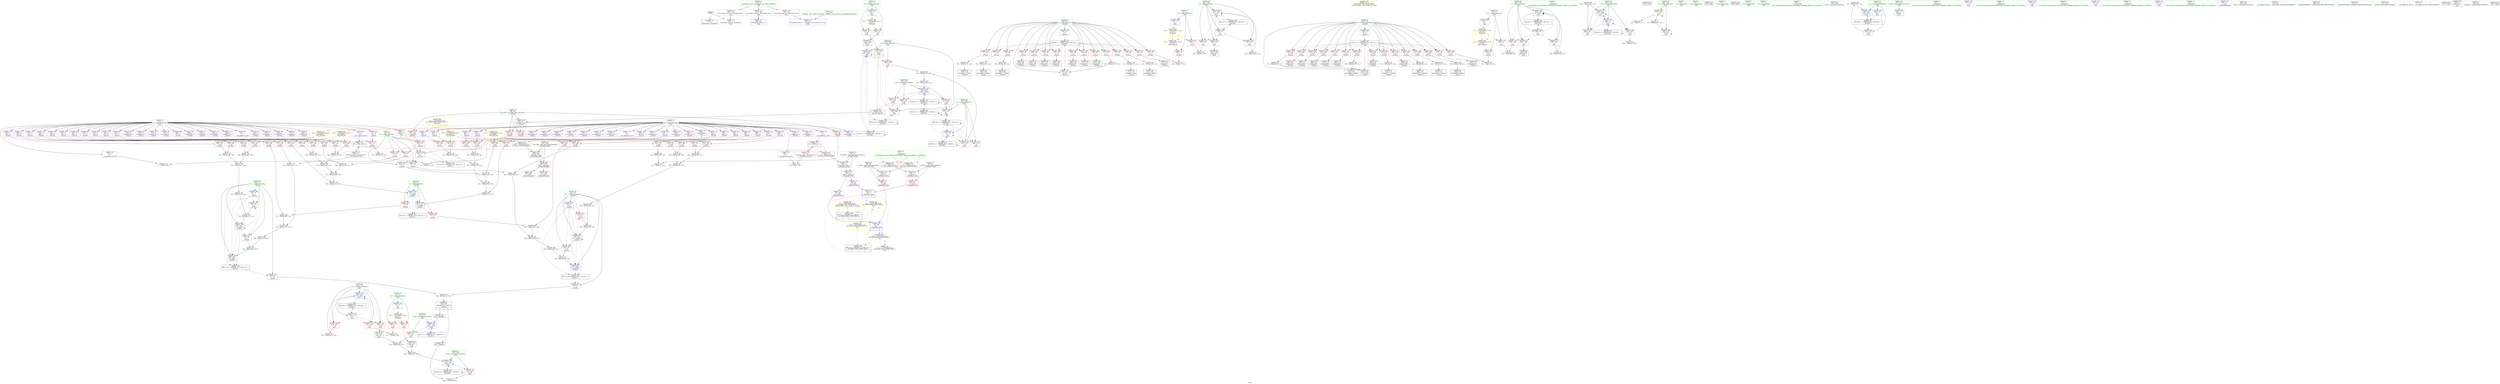 digraph "SVFG" {
	label="SVFG";

	Node0x55b70802d820 [shape=record,color=grey,label="{NodeID: 0\nNullPtr}"];
	Node0x55b70802d820 -> Node0x55b708059100[style=solid];
	Node0x55b70802d820 -> Node0x55b7080675c0[style=solid];
	Node0x55b70806cd90 [shape=record,color=grey,label="{NodeID: 360\n435 = Binary(432, 434, )\n}"];
	Node0x55b70806cd90 -> Node0x55b708068f20[style=solid];
	Node0x55b708067930 [shape=record,color=blue,label="{NodeID: 277\n64\<--65\nx2\<--\n_ZN5pointC2Edd\n|{<s0>1|<s1>2}}"];
	Node0x55b708067930:s0 -> Node0x55b7080976a0[style=dashed,color=blue];
	Node0x55b708067930:s1 -> Node0x55b708097830[style=dashed,color=blue];
	Node0x55b70805b5c0 [shape=record,color=red,label="{NodeID: 194\n143\<--98\n\<--i\n_Z4calcd\n}"];
	Node0x55b70805b5c0 -> Node0x55b708059610[style=solid];
	Node0x55b708058840 [shape=record,color=purple,label="{NodeID: 111\n194\<--4\narrayidx43\<--a\n_Z4calcd\n}"];
	Node0x55b708056bd0 [shape=record,color=green,label="{NodeID: 28\n88\<--89\npos.addr\<--pos.addr_field_insensitive\n_Z4calcd\n}"];
	Node0x55b708056bd0 -> Node0x55b708060360[style=solid];
	Node0x55b708056bd0 -> Node0x55b708060430[style=solid];
	Node0x55b708056bd0 -> Node0x55b708060500[style=solid];
	Node0x55b708056bd0 -> Node0x55b7080605d0[style=solid];
	Node0x55b708056bd0 -> Node0x55b708067ad0[style=solid];
	Node0x55b7080ae1e0 [shape=record,color=black,label="{NodeID: 554\n414 = PHI(86, )\n}"];
	Node0x55b7080ae1e0 -> Node0x55b708068cb0[style=solid];
	Node0x55b7080918c0 [shape=record,color=yellow,style=double,label="{NodeID: 471\n35V_1 = ENCHI(MR_35V_0)\npts\{60001 \}\nFun[_Z4calcd]}"];
	Node0x55b7080918c0 -> Node0x55b70805cae0[style=dashed];
	Node0x55b7080918c0 -> Node0x55b70805cbb0[style=dashed];
	Node0x55b7080918c0 -> Node0x55b70805cef0[style=dashed];
	Node0x55b7080918c0 -> Node0x55b70805cfc0[style=dashed];
	Node0x55b7080918c0 -> Node0x55b70805d160[style=dashed];
	Node0x55b7080918c0 -> Node0x55b70805d230[style=dashed];
	Node0x55b708061990 [shape=record,color=grey,label="{NodeID: 388\n250 = Binary(244, 249, )\n}"];
	Node0x55b708061990 -> Node0x55b708062110[style=solid];
	Node0x55b708068ff0 [shape=record,color=blue,label="{NodeID: 305\n357\<--42\nlo\<--\nmain\n}"];
	Node0x55b708068ff0 -> Node0x55b7080668a0[style=dashed];
	Node0x55b708068ff0 -> Node0x55b708066970[style=dashed];
	Node0x55b708068ff0 -> Node0x55b708068ff0[style=dashed];
	Node0x55b708068ff0 -> Node0x55b708069330[style=dashed];
	Node0x55b708068ff0 -> Node0x55b708088220[style=dashed];
	Node0x55b708068ff0 -> Node0x55b70808e180[style=dashed];
	Node0x55b70805cc80 [shape=record,color=red,label="{NodeID: 222\n142\<--141\n\<--x14\n_Z4calcd\n}"];
	Node0x55b70805cc80 -> Node0x55b7080732a0[style=solid];
	Node0x55b70805e730 [shape=record,color=purple,label="{NodeID: 139\n301\<--7\narrayidx107\<--b\n_Z4calcd\n}"];
	Node0x55b7080593a0 [shape=record,color=black,label="{NodeID: 56\n127\<--126\nidxprom5\<--add4\n_Z4calcd\n}"];
	Node0x55b708093b40 [shape=record,color=yellow,style=double,label="{NodeID: 499\nRETMU(2V_3)\npts\{60000 60001 90000 90001 \}\nFun[_GLOBAL__sub_I_zyz915_0_0.cpp]}"];
	Node0x55b7080741a0 [shape=record,color=grey,label="{NodeID: 416\n225 = cmp(223, 224, )\n}"];
	Node0x55b708066220 [shape=record,color=red,label="{NodeID: 250\n399\<--349\n\<--j\nmain\n}"];
	Node0x55b708066220 -> Node0x55b708074020[style=solid];
	Node0x55b70805fe80 [shape=record,color=red,label="{NodeID: 167\n400\<--15\n\<--U\nmain\n}"];
	Node0x55b70805fe80 -> Node0x55b708074020[style=solid];
	Node0x55b70805aa60 [shape=record,color=black,label="{NodeID: 84\n413\<--412\nconv\<--\nmain\n|{<s0>7}}"];
	Node0x55b70805aa60:s0 -> Node0x55b7080ae770[style=solid,color=red];
	Node0x55b708040ca0 [shape=record,color=green,label="{NodeID: 1\n11\<--1\n\<--dummyObj\nCan only get source location for instruction, argument, global var or function.}"];
	Node0x55b70806cf10 [shape=record,color=grey,label="{NodeID: 361\n465 = Binary(464, 114, )\n}"];
	Node0x55b70806cf10 -> Node0x55b7080694d0[style=solid];
	Node0x55b708067a00 [shape=record,color=blue,label="{NodeID: 278\n67\<--68\ny3\<--\n_ZN5pointC2Edd\n|{<s0>1|<s1>2}}"];
	Node0x55b708067a00:s0 -> Node0x55b7080976a0[style=dashed,color=blue];
	Node0x55b708067a00:s1 -> Node0x55b708097830[style=dashed,color=blue];
	Node0x55b70805b690 [shape=record,color=red,label="{NodeID: 195\n151\<--98\n\<--i\n_Z4calcd\n}"];
	Node0x55b70805b690 -> Node0x55b7080596e0[style=solid];
	Node0x55b708058910 [shape=record,color=purple,label="{NodeID: 112\n195\<--4\ny44\<--a\n_Z4calcd\n}"];
	Node0x55b708058910 -> Node0x55b70805d230[style=solid];
	Node0x55b708056ca0 [shape=record,color=green,label="{NodeID: 29\n90\<--91\nr1\<--r1_field_insensitive\n_Z4calcd\n}"];
	Node0x55b708056ca0 -> Node0x55b7080606a0[style=solid];
	Node0x55b708056ca0 -> Node0x55b708060770[style=solid];
	Node0x55b708056ca0 -> Node0x55b708060840[style=solid];
	Node0x55b708056ca0 -> Node0x55b708067ba0[style=solid];
	Node0x55b708056ca0 -> Node0x55b708067fb0[style=solid];
	Node0x55b708056ca0 -> Node0x55b708068080[style=solid];
	Node0x55b7080ae3d0 [shape=record,color=black,label="{NodeID: 555\n420 = PHI()\n}"];
	Node0x55b7080919a0 [shape=record,color=yellow,style=double,label="{NodeID: 472\n37V_1 = ENCHI(MR_37V_0)\npts\{90000 \}\nFun[_Z4calcd]}"];
	Node0x55b7080919a0 -> Node0x55b708065380[style=dashed];
	Node0x55b7080919a0 -> Node0x55b7080655f0[style=dashed];
	Node0x55b7080919a0 -> Node0x55b7080656c0[style=dashed];
	Node0x55b7080919a0 -> Node0x55b708065790[style=dashed];
	Node0x55b7080919a0 -> Node0x55b708065a00[style=dashed];
	Node0x55b7080919a0 -> Node0x55b708065c70[style=dashed];
	Node0x55b7080919a0 -> Node0x55b708065d40[style=dashed];
	Node0x55b708061b10 [shape=record,color=grey,label="{NodeID: 389\n113 = Binary(112, 114, )\n}"];
	Node0x55b708061b10 -> Node0x55b7080592d0[style=solid];
	Node0x55b7080690c0 [shape=record,color=blue,label="{NodeID: 306\n359\<--439\nhi\<--conv21\nmain\n}"];
	Node0x55b7080690c0 -> Node0x55b708066a40[style=dashed];
	Node0x55b7080690c0 -> Node0x55b7080690c0[style=dashed];
	Node0x55b7080690c0 -> Node0x55b708069400[style=dashed];
	Node0x55b7080690c0 -> Node0x55b708088720[style=dashed];
	Node0x55b7080690c0 -> Node0x55b70808e680[style=dashed];
	Node0x55b70805cd50 [shape=record,color=red,label="{NodeID: 223\n147\<--146\n\<--x17\n_Z4calcd\n}"];
	Node0x55b70805cd50 -> Node0x55b7080732a0[style=solid];
	Node0x55b70805e800 [shape=record,color=purple,label="{NodeID: 140\n302\<--7\ny108\<--b\n_Z4calcd\n}"];
	Node0x55b70805e800 -> Node0x55b708065ad0[style=solid];
	Node0x55b708059470 [shape=record,color=black,label="{NodeID: 57\n132\<--131\nidxprom8\<--\n_Z4calcd\n}"];
	Node0x55b708074320 [shape=record,color=grey,label="{NodeID: 417\n376 = cmp(372, 11, )\n}"];
	Node0x55b7080662f0 [shape=record,color=red,label="{NodeID: 251\n403\<--349\n\<--j\nmain\n}"];
	Node0x55b7080662f0 -> Node0x55b70805a990[style=solid];
	Node0x55b70805ff50 [shape=record,color=red,label="{NodeID: 168\n426\<--17\n\<--G\nmain\n}"];
	Node0x55b70805ff50 -> Node0x55b708073d20[style=solid];
	Node0x55b70805ab30 [shape=record,color=black,label="{NodeID: 85\n431\<--430\nconv19\<--\nmain\n}"];
	Node0x55b70805ab30 -> Node0x55b70806d210[style=solid];
	Node0x55b708040dc0 [shape=record,color=green,label="{NodeID: 2\n19\<--1\n.str\<--dummyObj\nGlob }"];
	Node0x55b70806d090 [shape=record,color=grey,label="{NodeID: 362\n312 = Binary(311, 114, )\n}"];
	Node0x55b70806d090 -> Node0x55b70805a650[style=solid];
	Node0x55b708067ad0 [shape=record,color=blue,label="{NodeID: 279\n88\<--87\npos.addr\<--pos\n_Z4calcd\n}"];
	Node0x55b708067ad0 -> Node0x55b708060360[style=dashed];
	Node0x55b708067ad0 -> Node0x55b708060430[style=dashed];
	Node0x55b708067ad0 -> Node0x55b708060500[style=dashed];
	Node0x55b708067ad0 -> Node0x55b7080605d0[style=dashed];
	Node0x55b70805b760 [shape=record,color=red,label="{NodeID: 196\n158\<--98\n\<--i\n_Z4calcd\n}"];
	Node0x55b70805b760 -> Node0x55b7080597b0[style=solid];
	Node0x55b7080589e0 [shape=record,color=purple,label="{NodeID: 113\n201\<--4\narrayidx48\<--a\n_Z4calcd\n}"];
	Node0x55b708056d70 [shape=record,color=green,label="{NodeID: 30\n92\<--93\nr2\<--r2_field_insensitive\n_Z4calcd\n}"];
	Node0x55b708056d70 -> Node0x55b708060910[style=solid];
	Node0x55b708056d70 -> Node0x55b7080609e0[style=solid];
	Node0x55b708056d70 -> Node0x55b708060ab0[style=solid];
	Node0x55b708056d70 -> Node0x55b708067c70[style=solid];
	Node0x55b708056d70 -> Node0x55b708068490[style=solid];
	Node0x55b708056d70 -> Node0x55b708068560[style=solid];
	Node0x55b7080ae4a0 [shape=record,color=black,label="{NodeID: 556\n453 = PHI(86, )\n}"];
	Node0x55b7080ae4a0 -> Node0x55b708073a20[style=solid];
	Node0x55b708091a80 [shape=record,color=yellow,style=double,label="{NodeID: 473\n39V_1 = ENCHI(MR_39V_0)\npts\{90001 \}\nFun[_Z4calcd]}"];
	Node0x55b708091a80 -> Node0x55b708065450[style=dashed];
	Node0x55b708091a80 -> Node0x55b708065520[style=dashed];
	Node0x55b708091a80 -> Node0x55b708065860[style=dashed];
	Node0x55b708091a80 -> Node0x55b708065930[style=dashed];
	Node0x55b708091a80 -> Node0x55b708065ad0[style=dashed];
	Node0x55b708091a80 -> Node0x55b708065ba0[style=dashed];
	Node0x55b708061c90 [shape=record,color=grey,label="{NodeID: 390\n285 = Binary(283, 284, )\n}"];
	Node0x55b708061c90 -> Node0x55b708062410[style=solid];
	Node0x55b708069190 [shape=record,color=blue,label="{NodeID: 307\n363\<--11\nj22\<--\nmain\n}"];
	Node0x55b708069190 -> Node0x55b708066d80[style=dashed];
	Node0x55b708069190 -> Node0x55b708066e50[style=dashed];
	Node0x55b708069190 -> Node0x55b708069190[style=dashed];
	Node0x55b708069190 -> Node0x55b7080694d0[style=dashed];
	Node0x55b708069190 -> Node0x55b708089120[style=dashed];
	Node0x55b70805ce20 [shape=record,color=red,label="{NodeID: 224\n155\<--154\n\<--x21\n_Z4calcd\n}"];
	Node0x55b70805ce20 -> Node0x55b708062d10[style=solid];
	Node0x55b70805e8d0 [shape=record,color=purple,label="{NodeID: 141\n307\<--7\narrayidx111\<--b\n_Z4calcd\n}"];
	Node0x55b708059540 [shape=record,color=black,label="{NodeID: 58\n139\<--138\nidxprom12\<--add11\n_Z4calcd\n}"];
	Node0x55b7080744a0 [shape=record,color=grey,label="{NodeID: 418\n81 = cmp(77, 80, )\n}"];
	Node0x55b7080663c0 [shape=record,color=red,label="{NodeID: 252\n408\<--349\n\<--j\nmain\n}"];
	Node0x55b7080663c0 -> Node0x55b70806dc90[style=solid];
	Node0x55b708060020 [shape=record,color=red,label="{NodeID: 169\n433\<--17\n\<--G\nmain\n}"];
	Node0x55b708060020 -> Node0x55b70805ac00[style=solid];
	Node0x55b70805ac00 [shape=record,color=black,label="{NodeID: 86\n434\<--433\nconv20\<--\nmain\n}"];
	Node0x55b70805ac00 -> Node0x55b70806cd90[style=solid];
	Node0x55b70804a080 [shape=record,color=green,label="{NodeID: 3\n21\<--1\n.str.2\<--dummyObj\nGlob }"];
	Node0x55b70808be50 [shape=record,color=black,label="{NodeID: 446\nMR_2V_2 = PHI(MR_2V_3, MR_2V_1, )\npts\{60000 60001 90000 90001 \}\n|{<s0>1|<s1>1}}"];
	Node0x55b70808be50:s0 -> Node0x55b708067930[style=dashed,color=red];
	Node0x55b70808be50:s1 -> Node0x55b708067a00[style=dashed,color=red];
	Node0x55b70806d210 [shape=record,color=grey,label="{NodeID: 363\n432 = Binary(429, 431, )\n}"];
	Node0x55b70806d210 -> Node0x55b70806cd90[style=solid];
	Node0x55b708067ba0 [shape=record,color=blue,label="{NodeID: 280\n90\<--42\nr1\<--\n_Z4calcd\n}"];
	Node0x55b708067ba0 -> Node0x55b7080606a0[style=dashed];
	Node0x55b708067ba0 -> Node0x55b708060770[style=dashed];
	Node0x55b708067ba0 -> Node0x55b708067fb0[style=dashed];
	Node0x55b708067ba0 -> Node0x55b708068080[style=dashed];
	Node0x55b708067ba0 -> Node0x55b70808cd80[style=dashed];
	Node0x55b70805b830 [shape=record,color=red,label="{NodeID: 197\n165\<--98\n\<--i\n_Z4calcd\n}"];
	Node0x55b70805b830 -> Node0x55b708059880[style=solid];
	Node0x55b708058ab0 [shape=record,color=purple,label="{NodeID: 114\n202\<--4\nx49\<--a\n_Z4calcd\n}"];
	Node0x55b708058ab0 -> Node0x55b70805d300[style=solid];
	Node0x55b708056e40 [shape=record,color=green,label="{NodeID: 31\n94\<--95\nx\<--x_field_insensitive\n_Z4calcd\n}"];
	Node0x55b708056e40 -> Node0x55b708060b80[style=solid];
	Node0x55b708056e40 -> Node0x55b708060c50[style=solid];
	Node0x55b708056e40 -> Node0x55b708060d20[style=solid];
	Node0x55b708056e40 -> Node0x55b708060df0[style=solid];
	Node0x55b708056e40 -> Node0x55b708067e10[style=solid];
	Node0x55b708056e40 -> Node0x55b7080682f0[style=solid];
	Node0x55b7080ae5d0 [shape=record,color=black,label="{NodeID: 557\n470 = PHI()\n}"];
	Node0x55b708061e10 [shape=record,color=grey,label="{NodeID: 391\n119 = Binary(118, 120, )\n}"];
	Node0x55b708061e10 -> Node0x55b708074920[style=solid];
	Node0x55b708069260 [shape=record,color=blue,label="{NodeID: 308\n361\<--450\nmid\<--mul26\nmain\n}"];
	Node0x55b708069260 -> Node0x55b708066b10[style=dashed];
	Node0x55b708069260 -> Node0x55b708066be0[style=dashed];
	Node0x55b708069260 -> Node0x55b708066cb0[style=dashed];
	Node0x55b708069260 -> Node0x55b708085120[style=dashed];
	Node0x55b70805cef0 [shape=record,color=red,label="{NodeID: 225\n162\<--161\n\<--y25\n_Z4calcd\n}"];
	Node0x55b70805cef0 -> Node0x55b70806ea10[style=solid];
	Node0x55b70805e9a0 [shape=record,color=purple,label="{NodeID: 142\n308\<--7\ny112\<--b\n_Z4calcd\n}"];
	Node0x55b70805e9a0 -> Node0x55b708065ba0[style=solid];
	Node0x55b708059610 [shape=record,color=black,label="{NodeID: 59\n144\<--143\nidxprom15\<--\n_Z4calcd\n}"];
	Node0x55b708074620 [shape=record,color=grey,label="{NodeID: 419\n47 = cmp(40, 46, )\n}"];
	Node0x55b708066490 [shape=record,color=red,label="{NodeID: 253\n429\<--351\n\<--area\nmain\n}"];
	Node0x55b708066490 -> Node0x55b70806d210[style=solid];
	Node0x55b7080600f0 [shape=record,color=red,label="{NodeID: 170\n63\<--54\nthis1\<--this.addr\n_ZN5pointC2Edd\n}"];
	Node0x55b7080600f0 -> Node0x55b70805f660[style=solid];
	Node0x55b7080600f0 -> Node0x55b70805f730[style=solid];
	Node0x55b70805acd0 [shape=record,color=black,label="{NodeID: 87\n439\<--438\nconv21\<--\nmain\n}"];
	Node0x55b70805acd0 -> Node0x55b7080690c0[style=solid];
	Node0x55b708040570 [shape=record,color=green,label="{NodeID: 4\n23\<--1\n.str.3\<--dummyObj\nGlob }"];
	Node0x55b70806d390 [shape=record,color=grey,label="{NodeID: 364\n310 = Binary(303, 309, )\n}"];
	Node0x55b70806d390 -> Node0x55b708073420[style=solid];
	Node0x55b708067c70 [shape=record,color=blue,label="{NodeID: 281\n92\<--42\nr2\<--\n_Z4calcd\n}"];
	Node0x55b708067c70 -> Node0x55b708060910[style=dashed];
	Node0x55b708067c70 -> Node0x55b7080609e0[style=dashed];
	Node0x55b708067c70 -> Node0x55b708068490[style=dashed];
	Node0x55b708067c70 -> Node0x55b708068560[style=dashed];
	Node0x55b708067c70 -> Node0x55b70808eb80[style=dashed];
	Node0x55b70805b900 [shape=record,color=red,label="{NodeID: 198\n173\<--98\n\<--i\n_Z4calcd\n}"];
	Node0x55b70805b900 -> Node0x55b708059950[style=solid];
	Node0x55b708058b80 [shape=record,color=purple,label="{NodeID: 115\n206\<--4\narrayidx51\<--a\n_Z4calcd\n}"];
	Node0x55b708056f10 [shape=record,color=green,label="{NodeID: 32\n96\<--97\ny\<--y_field_insensitive\n_Z4calcd\n}"];
	Node0x55b708056f10 -> Node0x55b708060ec0[style=solid];
	Node0x55b708056f10 -> Node0x55b708060f90[style=solid];
	Node0x55b708056f10 -> Node0x55b708067ee0[style=solid];
	Node0x55b708056f10 -> Node0x55b7080683c0[style=solid];
	Node0x55b7080ae6a0 [shape=record,color=black,label="{NodeID: 558\n490 = PHI()\n}"];
	Node0x55b708061f90 [shape=record,color=grey,label="{NodeID: 392\n252 = Binary(251, 114, )\n}"];
	Node0x55b708061f90 -> Node0x55b708059fd0[style=solid];
	Node0x55b708069330 [shape=record,color=blue,label="{NodeID: 309\n357\<--457\nlo\<--\nmain\n}"];
	Node0x55b708069330 -> Node0x55b70808e180[style=dashed];
	Node0x55b70805cfc0 [shape=record,color=red,label="{NodeID: 226\n169\<--168\n\<--y29\n_Z4calcd\n}"];
	Node0x55b70805cfc0 -> Node0x55b70806d690[style=solid];
	Node0x55b70805ea70 [shape=record,color=purple,label="{NodeID: 143\n314\<--7\narrayidx116\<--b\n_Z4calcd\n}"];
	Node0x55b7080596e0 [shape=record,color=black,label="{NodeID: 60\n152\<--151\nidxprom19\<--\n_Z4calcd\n}"];
	Node0x55b7080747a0 [shape=record,color=grey,label="{NodeID: 420\n109 = cmp(107, 108, )\n}"];
	Node0x55b708066560 [shape=record,color=red,label="{NodeID: 254\n425\<--353\n\<--i15\nmain\n}"];
	Node0x55b708066560 -> Node0x55b708073d20[style=solid];
	Node0x55b7080601c0 [shape=record,color=red,label="{NodeID: 171\n65\<--56\n\<--x.addr\n_ZN5pointC2Edd\n}"];
	Node0x55b7080601c0 -> Node0x55b708067930[style=solid];
	Node0x55b70805ada0 [shape=record,color=purple,label="{NodeID: 88\n37\<--4\n\<--a\n__cxx_global_var_init\n}"];
	Node0x55b70805ada0 -> Node0x55b707be56d0[style=solid];
	Node0x55b708040600 [shape=record,color=green,label="{NodeID: 5\n25\<--1\n.str.4\<--dummyObj\nGlob }"];
	Node0x55b70808c880 [shape=record,color=black,label="{NodeID: 448\nMR_31V_3 = PHI(MR_31V_4, MR_31V_2, )\npts\{101 \}\n}"];
	Node0x55b70808c880 -> Node0x55b70805bde0[style=dashed];
	Node0x55b70808c880 -> Node0x55b70805beb0[style=dashed];
	Node0x55b70808c880 -> Node0x55b70805bf80[style=dashed];
	Node0x55b70808c880 -> Node0x55b70805c050[style=dashed];
	Node0x55b70808c880 -> Node0x55b70805c120[style=dashed];
	Node0x55b70808c880 -> Node0x55b70805c1f0[style=dashed];
	Node0x55b70808c880 -> Node0x55b70805c2c0[style=dashed];
	Node0x55b70808c880 -> Node0x55b70805c390[style=dashed];
	Node0x55b70808c880 -> Node0x55b70805c460[style=dashed];
	Node0x55b70808c880 -> Node0x55b70805c530[style=dashed];
	Node0x55b70808c880 -> Node0x55b70805c600[style=dashed];
	Node0x55b70808c880 -> Node0x55b70805c6d0[style=dashed];
	Node0x55b70808c880 -> Node0x55b70805c7a0[style=dashed];
	Node0x55b70808c880 -> Node0x55b70805c870[style=dashed];
	Node0x55b70808c880 -> Node0x55b70805c940[style=dashed];
	Node0x55b70808c880 -> Node0x55b708068630[style=dashed];
	Node0x55b70806d510 [shape=record,color=grey,label="{NodeID: 365\n213 = Binary(212, 211, )\n}"];
	Node0x55b70806d510 -> Node0x55b708068080[style=solid];
	Node0x55b708067d40 [shape=record,color=blue,label="{NodeID: 282\n98\<--11\ni\<--\n_Z4calcd\n}"];
	Node0x55b708067d40 -> Node0x55b70808ff80[style=dashed];
	Node0x55b70805b9d0 [shape=record,color=red,label="{NodeID: 199\n186\<--98\n\<--i\n_Z4calcd\n}"];
	Node0x55b70805b9d0 -> Node0x55b708059a20[style=solid];
	Node0x55b70805d480 [shape=record,color=purple,label="{NodeID: 116\n207\<--4\nx52\<--a\n_Z4calcd\n}"];
	Node0x55b70805d480 -> Node0x55b7080652f0[style=solid];
	Node0x55b708056fe0 [shape=record,color=green,label="{NodeID: 33\n98\<--99\ni\<--i_field_insensitive\n_Z4calcd\n}"];
	Node0x55b708056fe0 -> Node0x55b708061060[style=solid];
	Node0x55b708056fe0 -> Node0x55b708061130[style=solid];
	Node0x55b708056fe0 -> Node0x55b708061200[style=solid];
	Node0x55b708056fe0 -> Node0x55b70805b420[style=solid];
	Node0x55b708056fe0 -> Node0x55b70805b4f0[style=solid];
	Node0x55b708056fe0 -> Node0x55b70805b5c0[style=solid];
	Node0x55b708056fe0 -> Node0x55b70805b690[style=solid];
	Node0x55b708056fe0 -> Node0x55b70805b760[style=solid];
	Node0x55b708056fe0 -> Node0x55b70805b830[style=solid];
	Node0x55b708056fe0 -> Node0x55b70805b900[style=solid];
	Node0x55b708056fe0 -> Node0x55b70805b9d0[style=solid];
	Node0x55b708056fe0 -> Node0x55b70805baa0[style=solid];
	Node0x55b708056fe0 -> Node0x55b70805bb70[style=solid];
	Node0x55b708056fe0 -> Node0x55b70805bc40[style=solid];
	Node0x55b708056fe0 -> Node0x55b70805bd10[style=solid];
	Node0x55b708056fe0 -> Node0x55b708067d40[style=solid];
	Node0x55b708056fe0 -> Node0x55b708068150[style=solid];
	Node0x55b7080ae770 [shape=record,color=black,label="{NodeID: 559\n87 = PHI(413, 452, )\n0th arg _Z4calcd }"];
	Node0x55b7080ae770 -> Node0x55b708067ad0[style=solid];
	Node0x55b708062110 [shape=record,color=grey,label="{NodeID: 393\n263 = Binary(250, 262, )\n}"];
	Node0x55b708062110 -> Node0x55b70806eb90[style=solid];
	Node0x55b708069400 [shape=record,color=blue,label="{NodeID: 310\n359\<--460\nhi\<--\nmain\n}"];
	Node0x55b708069400 -> Node0x55b70808e680[style=dashed];
	Node0x55b70805d090 [shape=record,color=red,label="{NodeID: 227\n177\<--176\n\<--x33\n_Z4calcd\n}"];
	Node0x55b70805d090 -> Node0x55b70806df90[style=solid];
	Node0x55b70805eb40 [shape=record,color=purple,label="{NodeID: 144\n315\<--7\nx117\<--b\n_Z4calcd\n}"];
	Node0x55b70805eb40 -> Node0x55b708065c70[style=solid];
	Node0x55b7080597b0 [shape=record,color=black,label="{NodeID: 61\n159\<--158\nidxprom23\<--\n_Z4calcd\n}"];
	Node0x55b708074920 [shape=record,color=grey,label="{NodeID: 421\n121 = cmp(111, 119, )\n}"];
	Node0x55b708066630 [shape=record,color=red,label="{NodeID: 255\n430\<--353\n\<--i15\nmain\n}"];
	Node0x55b708066630 -> Node0x55b70805ab30[style=solid];
	Node0x55b708060290 [shape=record,color=red,label="{NodeID: 172\n68\<--58\n\<--y.addr\n_ZN5pointC2Edd\n}"];
	Node0x55b708060290 -> Node0x55b708067a00[style=solid];
	Node0x55b70805ae70 [shape=record,color=purple,label="{NodeID: 89\n45\<--4\n\<--a\n__cxx_global_var_init\n}"];
	Node0x55b708040940 [shape=record,color=green,label="{NodeID: 6\n27\<--1\n.str.5\<--dummyObj\nGlob }"];
	Node0x55b70808cd80 [shape=record,color=black,label="{NodeID: 449\nMR_21V_6 = PHI(MR_21V_4, MR_21V_3, )\npts\{91 \}\n}"];
	Node0x55b70808cd80 -> Node0x55b708060840[style=dashed];
	Node0x55b70806d690 [shape=record,color=grey,label="{NodeID: 366\n171 = Binary(169, 170, )\n}"];
	Node0x55b70806d690 -> Node0x55b70806f010[style=solid];
	Node0x55b708067e10 [shape=record,color=blue,label="{NodeID: 283\n94\<--123\nx\<--\n_Z4calcd\n}"];
	Node0x55b708067e10 -> Node0x55b708060b80[style=dashed];
	Node0x55b708067e10 -> Node0x55b708060c50[style=dashed];
	Node0x55b708067e10 -> Node0x55b7080682f0[style=dashed];
	Node0x55b708067e10 -> Node0x55b70808f080[style=dashed];
	Node0x55b70805baa0 [shape=record,color=red,label="{NodeID: 200\n191\<--98\n\<--i\n_Z4calcd\n}"];
	Node0x55b70805baa0 -> Node0x55b70806e110[style=solid];
	Node0x55b70805d550 [shape=record,color=purple,label="{NodeID: 117\n388\<--4\narrayidx\<--a\nmain\n|{<s0>5}}"];
	Node0x55b70805d550:s0 -> Node0x55b7080ae9e0[style=solid,color=red];
	Node0x55b7080570b0 [shape=record,color=green,label="{NodeID: 34\n100\<--101\ni57\<--i57_field_insensitive\n_Z4calcd\n}"];
	Node0x55b7080570b0 -> Node0x55b70805bde0[style=solid];
	Node0x55b7080570b0 -> Node0x55b70805beb0[style=solid];
	Node0x55b7080570b0 -> Node0x55b70805bf80[style=solid];
	Node0x55b7080570b0 -> Node0x55b70805c050[style=solid];
	Node0x55b7080570b0 -> Node0x55b70805c120[style=solid];
	Node0x55b7080570b0 -> Node0x55b70805c1f0[style=solid];
	Node0x55b7080570b0 -> Node0x55b70805c2c0[style=solid];
	Node0x55b7080570b0 -> Node0x55b70805c390[style=solid];
	Node0x55b7080570b0 -> Node0x55b70805c460[style=solid];
	Node0x55b7080570b0 -> Node0x55b70805c530[style=solid];
	Node0x55b7080570b0 -> Node0x55b70805c600[style=solid];
	Node0x55b7080570b0 -> Node0x55b70805c6d0[style=solid];
	Node0x55b7080570b0 -> Node0x55b70805c7a0[style=solid];
	Node0x55b7080570b0 -> Node0x55b70805c870[style=solid];
	Node0x55b7080570b0 -> Node0x55b70805c940[style=solid];
	Node0x55b7080570b0 -> Node0x55b708068220[style=solid];
	Node0x55b7080570b0 -> Node0x55b708068630[style=solid];
	Node0x55b7080ae9e0 [shape=record,color=black,label="{NodeID: 560\n482 = PHI(388, 405, )\n0th arg _ZN5point4readEv }"];
	Node0x55b7080ae9e0 -> Node0x55b708069670[style=solid];
	Node0x55b708062290 [shape=record,color=grey,label="{NodeID: 394\n262 = Binary(256, 261, )\n}"];
	Node0x55b708062290 -> Node0x55b708062110[style=solid];
	Node0x55b7080694d0 [shape=record,color=blue,label="{NodeID: 311\n363\<--465\nj22\<--inc30\nmain\n}"];
	Node0x55b7080694d0 -> Node0x55b708066d80[style=dashed];
	Node0x55b7080694d0 -> Node0x55b708066e50[style=dashed];
	Node0x55b7080694d0 -> Node0x55b708069190[style=dashed];
	Node0x55b7080694d0 -> Node0x55b7080694d0[style=dashed];
	Node0x55b7080694d0 -> Node0x55b708089120[style=dashed];
	Node0x55b70805d160 [shape=record,color=red,label="{NodeID: 228\n190\<--189\n\<--y40\n_Z4calcd\n}"];
	Node0x55b70805d160 -> Node0x55b70806e890[style=solid];
	Node0x55b70805ec10 [shape=record,color=purple,label="{NodeID: 145\n319\<--7\narrayidx119\<--b\n_Z4calcd\n}"];
	Node0x55b708059880 [shape=record,color=black,label="{NodeID: 62\n166\<--165\nidxprom27\<--\n_Z4calcd\n}"];
	Node0x55b708074aa0 [shape=record,color=grey,label="{NodeID: 422\n235 = cmp(227, 234, )\n}"];
	Node0x55b708066700 [shape=record,color=red,label="{NodeID: 256\n472\<--353\n\<--i15\nmain\n}"];
	Node0x55b708066700 -> Node0x55b70806c910[style=solid];
	Node0x55b708060360 [shape=record,color=red,label="{NodeID: 173\n111\<--88\n\<--pos.addr\n_Z4calcd\n}"];
	Node0x55b708060360 -> Node0x55b708074920[style=solid];
	Node0x55b70805af40 [shape=record,color=purple,label="{NodeID: 90\n46\<--4\n\<--a\n__cxx_global_var_init\n}"];
	Node0x55b70805af40 -> Node0x55b708074620[style=solid];
	Node0x55b7080409d0 [shape=record,color=green,label="{NodeID: 7\n30\<--1\n\<--dummyObj\nCan only get source location for instruction, argument, global var or function.}"];
	Node0x55b70806d810 [shape=record,color=grey,label="{NodeID: 367\n209 = Binary(203, 208, )\n}"];
	Node0x55b70806d810 -> Node0x55b70806cc10[style=solid];
	Node0x55b708067ee0 [shape=record,color=blue,label="{NodeID: 284\n96\<--163\ny\<--add26\n_Z4calcd\n}"];
	Node0x55b708067ee0 -> Node0x55b708060ec0[style=dashed];
	Node0x55b708067ee0 -> Node0x55b7080683c0[style=dashed];
	Node0x55b708067ee0 -> Node0x55b70808f580[style=dashed];
	Node0x55b70805bb70 [shape=record,color=red,label="{NodeID: 201\n198\<--98\n\<--i\n_Z4calcd\n}"];
	Node0x55b70805bb70 -> Node0x55b70806db10[style=solid];
	Node0x55b70805d620 [shape=record,color=purple,label="{NodeID: 118\n74\<--7\n\<--b\n__cxx_global_var_init.1\n}"];
	Node0x55b70805d620 -> Node0x55b70806bef0[style=solid];
	Node0x55b708057180 [shape=record,color=green,label="{NodeID: 35\n338\<--339\nmain\<--main_field_insensitive\n}"];
	Node0x55b7080aeb60 [shape=record,color=black,label="{NodeID: 561\n51 = PHI(39, 76, )\n0th arg _ZN5pointC2Edd }"];
	Node0x55b7080aeb60 -> Node0x55b7080676c0[style=solid];
	Node0x55b708062410 [shape=record,color=grey,label="{NodeID: 395\n293 = Binary(285, 292, )\n}"];
	Node0x55b708062410 -> Node0x55b708062890[style=solid];
	Node0x55b7080695a0 [shape=record,color=blue,label="{NodeID: 312\n353\<--473\ni15\<--inc34\nmain\n}"];
	Node0x55b7080695a0 -> Node0x55b708066560[style=dashed];
	Node0x55b7080695a0 -> Node0x55b708066630[style=dashed];
	Node0x55b7080695a0 -> Node0x55b708066700[style=dashed];
	Node0x55b7080695a0 -> Node0x55b7080695a0[style=dashed];
	Node0x55b7080695a0 -> Node0x55b708087820[style=dashed];
	Node0x55b70805d230 [shape=record,color=red,label="{NodeID: 229\n196\<--195\n\<--y44\n_Z4calcd\n}"];
	Node0x55b70805d230 -> Node0x55b70806e890[style=solid];
	Node0x55b70805ece0 [shape=record,color=purple,label="{NodeID: 146\n320\<--7\nx120\<--b\n_Z4calcd\n}"];
	Node0x55b70805ece0 -> Node0x55b708065d40[style=solid];
	Node0x55b708059950 [shape=record,color=black,label="{NodeID: 63\n174\<--173\nidxprom31\<--\n_Z4calcd\n}"];
	Node0x55b7080667d0 [shape=record,color=red,label="{NodeID: 257\n454\<--355\n\<--need\nmain\n}"];
	Node0x55b7080667d0 -> Node0x55b708073a20[style=solid];
	Node0x55b708060430 [shape=record,color=red,label="{NodeID: 174\n123\<--88\n\<--pos.addr\n_Z4calcd\n}"];
	Node0x55b708060430 -> Node0x55b708067e10[style=solid];
	Node0x55b70805b010 [shape=record,color=purple,label="{NodeID: 91\n116\<--4\narrayidx\<--a\n_Z4calcd\n}"];
	Node0x55b708040a60 [shape=record,color=green,label="{NodeID: 8\n42\<--1\n\<--dummyObj\nCan only get source location for instruction, argument, global var or function.|{<s0>1|<s1>1|<s2>2|<s3>2}}"];
	Node0x55b708040a60:s0 -> Node0x55b7080aee30[style=solid,color=red];
	Node0x55b708040a60:s1 -> Node0x55b7080aef30[style=solid,color=red];
	Node0x55b708040a60:s2 -> Node0x55b7080aee30[style=solid,color=red];
	Node0x55b708040a60:s3 -> Node0x55b7080aef30[style=solid,color=red];
	Node0x55b70806d990 [shape=record,color=grey,label="{NodeID: 368\n417 = Binary(416, 114, )\n}"];
	Node0x55b70806d990 -> Node0x55b708068d80[style=solid];
	Node0x55b708067fb0 [shape=record,color=blue,label="{NodeID: 285\n90\<--183\nr1\<--add37\n_Z4calcd\n}"];
	Node0x55b708067fb0 -> Node0x55b70808cd80[style=dashed];
	Node0x55b70805bc40 [shape=record,color=red,label="{NodeID: 202\n204\<--98\n\<--i\n_Z4calcd\n}"];
	Node0x55b70805bc40 -> Node0x55b708059c90[style=solid];
	Node0x55b70805d6f0 [shape=record,color=purple,label="{NodeID: 119\n79\<--7\n\<--b\n__cxx_global_var_init.1\n}"];
	Node0x55b708057250 [shape=record,color=green,label="{NodeID: 36\n341\<--342\nretval\<--retval_field_insensitive\nmain\n}"];
	Node0x55b708057250 -> Node0x55b708068700[style=solid];
	Node0x55b7080aee30 [shape=record,color=black,label="{NodeID: 562\n52 = PHI(42, 42, )\n1st arg _ZN5pointC2Edd }"];
	Node0x55b7080aee30 -> Node0x55b708067790[style=solid];
	Node0x55b708062590 [shape=record,color=grey,label="{NodeID: 396\n292 = Binary(286, 291, )\n}"];
	Node0x55b708062590 -> Node0x55b708062410[style=solid];
	Node0x55b708069670 [shape=record,color=blue,label="{NodeID: 313\n483\<--482\nthis.addr\<--this\n_ZN5point4readEv\n}"];
	Node0x55b708069670 -> Node0x55b708066f20[style=dashed];
	Node0x55b70805d300 [shape=record,color=red,label="{NodeID: 230\n203\<--202\n\<--x49\n_Z4calcd\n}"];
	Node0x55b70805d300 -> Node0x55b70806d810[style=solid];
	Node0x55b70805edb0 [shape=record,color=purple,label="{NodeID: 147\n405\<--7\narrayidx8\<--b\nmain\n|{<s0>6}}"];
	Node0x55b70805edb0:s0 -> Node0x55b7080ae9e0[style=solid,color=red];
	Node0x55b708059a20 [shape=record,color=black,label="{NodeID: 64\n187\<--186\nidxprom38\<--\n_Z4calcd\n}"];
	Node0x55b7080668a0 [shape=record,color=red,label="{NodeID: 258\n447\<--357\n\<--lo\nmain\n}"];
	Node0x55b7080668a0 -> Node0x55b70806c490[style=solid];
	Node0x55b708060500 [shape=record,color=red,label="{NodeID: 175\n227\<--88\n\<--pos.addr\n_Z4calcd\n}"];
	Node0x55b708060500 -> Node0x55b708074aa0[style=solid];
	Node0x55b70805b0e0 [shape=record,color=purple,label="{NodeID: 92\n117\<--4\nx1\<--a\n_Z4calcd\n}"];
	Node0x55b70805b0e0 -> Node0x55b70805ca10[style=solid];
	Node0x55b708040af0 [shape=record,color=green,label="{NodeID: 9\n114\<--1\n\<--dummyObj\nCan only get source location for instruction, argument, global var or function.}"];
	Node0x55b70806db10 [shape=record,color=grey,label="{NodeID: 369\n199 = Binary(198, 114, )\n}"];
	Node0x55b70806db10 -> Node0x55b708059bc0[style=solid];
	Node0x55b708068080 [shape=record,color=blue,label="{NodeID: 286\n90\<--213\nr1\<--add56\n_Z4calcd\n}"];
	Node0x55b708068080 -> Node0x55b7080606a0[style=dashed];
	Node0x55b708068080 -> Node0x55b708060770[style=dashed];
	Node0x55b708068080 -> Node0x55b708067fb0[style=dashed];
	Node0x55b708068080 -> Node0x55b708068080[style=dashed];
	Node0x55b708068080 -> Node0x55b70808cd80[style=dashed];
	Node0x55b70805bd10 [shape=record,color=red,label="{NodeID: 203\n217\<--98\n\<--i\n_Z4calcd\n}"];
	Node0x55b70805bd10 -> Node0x55b70806e290[style=solid];
	Node0x55b70805d7c0 [shape=record,color=purple,label="{NodeID: 120\n80\<--7\n\<--b\n__cxx_global_var_init.1\n}"];
	Node0x55b70805d7c0 -> Node0x55b7080744a0[style=solid];
	Node0x55b708057320 [shape=record,color=green,label="{NodeID: 37\n343\<--344\ncas\<--cas_field_insensitive\nmain\n}"];
	Node0x55b708057320 -> Node0x55b708065e10[style=solid];
	Node0x55b708057320 -> Node0x55b7080687d0[style=solid];
	Node0x55b708057320 -> Node0x55b708068d80[style=solid];
	Node0x55b7080aef30 [shape=record,color=black,label="{NodeID: 563\n53 = PHI(42, 42, )\n2nd arg _ZN5pointC2Edd }"];
	Node0x55b7080aef30 -> Node0x55b708067860[style=solid];
	Node0x55b708062710 [shape=record,color=grey,label="{NodeID: 397\n296 = Binary(295, 294, )\n}"];
	Node0x55b708062710 -> Node0x55b708068490[style=solid];
	Node0x55b7080652f0 [shape=record,color=red,label="{NodeID: 231\n208\<--207\n\<--x52\n_Z4calcd\n}"];
	Node0x55b7080652f0 -> Node0x55b70806d810[style=solid];
	Node0x55b70805ee80 [shape=record,color=purple,label="{NodeID: 148\n367\<--19\n\<--.str\nmain\n}"];
	Node0x55b708059af0 [shape=record,color=black,label="{NodeID: 65\n193\<--192\nidxprom42\<--add41\n_Z4calcd\n}"];
	Node0x55b708085120 [shape=record,color=black,label="{NodeID: 425\nMR_67V_4 = PHI(MR_67V_5, MR_67V_3, )\npts\{362 \}\n}"];
	Node0x55b708085120 -> Node0x55b708069260[style=dashed];
	Node0x55b708085120 -> Node0x55b708085120[style=dashed];
	Node0x55b708085120 -> Node0x55b708088c20[style=dashed];
	Node0x55b708066970 [shape=record,color=red,label="{NodeID: 259\n468\<--357\n\<--lo\nmain\n}"];
	Node0x55b7080605d0 [shape=record,color=red,label="{NodeID: 176\n237\<--88\n\<--pos.addr\n_Z4calcd\n}"];
	Node0x55b7080605d0 -> Node0x55b7080682f0[style=solid];
	Node0x55b70805b1b0 [shape=record,color=purple,label="{NodeID: 93\n128\<--4\narrayidx6\<--a\n_Z4calcd\n}"];
	Node0x55b708048d90 [shape=record,color=green,label="{NodeID: 10\n120\<--1\n\<--dummyObj\nCan only get source location for instruction, argument, global var or function.}"];
	Node0x55b70808e180 [shape=record,color=black,label="{NodeID: 453\nMR_63V_7 = PHI(MR_63V_5, MR_63V_6, )\npts\{358 \}\n}"];
	Node0x55b70808e180 -> Node0x55b7080668a0[style=dashed];
	Node0x55b70808e180 -> Node0x55b708066970[style=dashed];
	Node0x55b70808e180 -> Node0x55b708068ff0[style=dashed];
	Node0x55b70808e180 -> Node0x55b708069330[style=dashed];
	Node0x55b70808e180 -> Node0x55b708088220[style=dashed];
	Node0x55b70808e180 -> Node0x55b70808e180[style=dashed];
	Node0x55b70806dc90 [shape=record,color=grey,label="{NodeID: 370\n409 = Binary(408, 114, )\n}"];
	Node0x55b70806dc90 -> Node0x55b708068be0[style=solid];
	Node0x55b708068150 [shape=record,color=blue,label="{NodeID: 287\n98\<--218\ni\<--inc\n_Z4calcd\n}"];
	Node0x55b708068150 -> Node0x55b70808ff80[style=dashed];
	Node0x55b70805bde0 [shape=record,color=red,label="{NodeID: 204\n223\<--100\n\<--i57\n_Z4calcd\n}"];
	Node0x55b70805bde0 -> Node0x55b7080741a0[style=solid];
	Node0x55b70805d890 [shape=record,color=purple,label="{NodeID: 121\n231\<--7\narrayidx63\<--b\n_Z4calcd\n}"];
	Node0x55b7080573f0 [shape=record,color=green,label="{NodeID: 38\n345\<--346\nT\<--T_field_insensitive\nmain\n}"];
	Node0x55b7080573f0 -> Node0x55b708065ee0[style=solid];
	Node0x55b7080573f0 -> Node0x55b7080688a0[style=solid];
	Node0x55b708062890 [shape=record,color=grey,label="{NodeID: 398\n294 = Binary(293, 181, )\n}"];
	Node0x55b708062890 -> Node0x55b708062710[style=solid];
	Node0x55b708065380 [shape=record,color=red,label="{NodeID: 232\n233\<--232\n\<--x64\n_Z4calcd\n}"];
	Node0x55b708065380 -> Node0x55b708062e90[style=solid];
	Node0x55b70805ef50 [shape=record,color=purple,label="{NodeID: 149\n378\<--21\n\<--.str.2\nmain\n}"];
	Node0x55b708059bc0 [shape=record,color=black,label="{NodeID: 66\n200\<--199\nidxprom47\<--add46\n_Z4calcd\n}"];
	Node0x55b708066a40 [shape=record,color=red,label="{NodeID: 260\n448\<--359\n\<--hi\nmain\n}"];
	Node0x55b708066a40 -> Node0x55b70806c490[style=solid];
	Node0x55b7080606a0 [shape=record,color=red,label="{NodeID: 177\n182\<--90\n\<--r1\n_Z4calcd\n}"];
	Node0x55b7080606a0 -> Node0x55b708061510[style=solid];
	Node0x55b70805b280 [shape=record,color=purple,label="{NodeID: 94\n129\<--4\ny7\<--a\n_Z4calcd\n}"];
	Node0x55b70805b280 -> Node0x55b70805cae0[style=solid];
	Node0x55b708048e60 [shape=record,color=green,label="{NodeID: 11\n181\<--1\n\<--dummyObj\nCan only get source location for instruction, argument, global var or function.}"];
	Node0x55b70808e680 [shape=record,color=black,label="{NodeID: 454\nMR_65V_6 = PHI(MR_65V_7, MR_65V_5, )\npts\{360 \}\n}"];
	Node0x55b70808e680 -> Node0x55b708066a40[style=dashed];
	Node0x55b70808e680 -> Node0x55b7080690c0[style=dashed];
	Node0x55b70808e680 -> Node0x55b708069400[style=dashed];
	Node0x55b70808e680 -> Node0x55b708088720[style=dashed];
	Node0x55b70808e680 -> Node0x55b70808e680[style=dashed];
	Node0x55b70806de10 [shape=record,color=grey,label="{NodeID: 371\n394 = Binary(393, 114, )\n}"];
	Node0x55b70806de10 -> Node0x55b708068a40[style=solid];
	Node0x55b708068220 [shape=record,color=blue,label="{NodeID: 288\n100\<--11\ni57\<--\n_Z4calcd\n}"];
	Node0x55b708068220 -> Node0x55b70808c880[style=dashed];
	Node0x55b70805beb0 [shape=record,color=red,label="{NodeID: 205\n228\<--100\n\<--i57\n_Z4calcd\n}"];
	Node0x55b70805beb0 -> Node0x55b708063190[style=solid];
	Node0x55b70805d960 [shape=record,color=purple,label="{NodeID: 122\n232\<--7\nx64\<--b\n_Z4calcd\n}"];
	Node0x55b70805d960 -> Node0x55b708065380[style=solid];
	Node0x55b7080574c0 [shape=record,color=green,label="{NodeID: 39\n347\<--348\ni\<--i_field_insensitive\nmain\n}"];
	Node0x55b7080574c0 -> Node0x55b708065fb0[style=solid];
	Node0x55b7080574c0 -> Node0x55b708066080[style=solid];
	Node0x55b7080574c0 -> Node0x55b708066150[style=solid];
	Node0x55b7080574c0 -> Node0x55b708068970[style=solid];
	Node0x55b7080574c0 -> Node0x55b708068a40[style=solid];
	Node0x55b708087280 [shape=record,color=yellow,style=double,label="{NodeID: 482\n41V_1 = ENCHI(MR_41V_0)\npts\{12 \}\nFun[main]}"];
	Node0x55b708087280 -> Node0x55b70805fa70[style=dashed];
	Node0x55b708087280 -> Node0x55b70805fb40[style=dashed];
	Node0x55b708062a10 [shape=record,color=grey,label="{NodeID: 399\n240 = Binary(239, 114, )\n}"];
	Node0x55b708062a10 -> Node0x55b708059e30[style=solid];
	Node0x55b708065450 [shape=record,color=red,label="{NodeID: 233\n244\<--243\n\<--y71\n_Z4calcd\n}"];
	Node0x55b708065450 -> Node0x55b708061990[style=solid];
	Node0x55b70805f020 [shape=record,color=purple,label="{NodeID: 150\n419\<--23\n\<--.str.3\nmain\n}"];
	Node0x55b708059c90 [shape=record,color=black,label="{NodeID: 67\n205\<--204\nidxprom50\<--\n_Z4calcd\n}"];
	Node0x55b708085b20 [shape=record,color=black,label="{NodeID: 427\nMR_49V_3 = PHI(MR_49V_4, MR_49V_2, )\npts\{344 \}\n}"];
	Node0x55b708085b20 -> Node0x55b708065e10[style=dashed];
	Node0x55b708085b20 -> Node0x55b708068d80[style=dashed];
	Node0x55b708066b10 [shape=record,color=red,label="{NodeID: 261\n452\<--361\n\<--mid\nmain\n|{<s0>9}}"];
	Node0x55b708066b10:s0 -> Node0x55b7080ae770[style=solid,color=red];
	Node0x55b708060770 [shape=record,color=red,label="{NodeID: 178\n212\<--90\n\<--r1\n_Z4calcd\n}"];
	Node0x55b708060770 -> Node0x55b70806d510[style=solid];
	Node0x55b70805b350 [shape=record,color=purple,label="{NodeID: 95\n133\<--4\narrayidx9\<--a\n_Z4calcd\n}"];
	Node0x55b708048f30 [shape=record,color=green,label="{NodeID: 12\n374\<--1\n\<--dummyObj\nCan only get source location for instruction, argument, global var or function.}"];
	Node0x55b70808eb80 [shape=record,color=black,label="{NodeID: 455\nMR_23V_6 = PHI(MR_23V_4, MR_23V_3, )\npts\{93 \}\n}"];
	Node0x55b70808eb80 -> Node0x55b708060ab0[style=dashed];
	Node0x55b70806df90 [shape=record,color=grey,label="{NodeID: 372\n178 = Binary(172, 177, )\n}"];
	Node0x55b70806df90 -> Node0x55b70806f010[style=solid];
	Node0x55b7080682f0 [shape=record,color=blue,label="{NodeID: 289\n94\<--237\nx\<--\n_Z4calcd\n}"];
	Node0x55b7080682f0 -> Node0x55b708060d20[style=dashed];
	Node0x55b7080682f0 -> Node0x55b708060df0[style=dashed];
	Node0x55b7080682f0 -> Node0x55b70808f080[style=dashed];
	Node0x55b70805bf80 [shape=record,color=red,label="{NodeID: 206\n239\<--100\n\<--i57\n_Z4calcd\n}"];
	Node0x55b70805bf80 -> Node0x55b708062a10[style=solid];
	Node0x55b70805da30 [shape=record,color=purple,label="{NodeID: 123\n242\<--7\narrayidx70\<--b\n_Z4calcd\n}"];
	Node0x55b708057590 [shape=record,color=green,label="{NodeID: 40\n349\<--350\nj\<--j_field_insensitive\nmain\n}"];
	Node0x55b708057590 -> Node0x55b708066220[style=solid];
	Node0x55b708057590 -> Node0x55b7080662f0[style=solid];
	Node0x55b708057590 -> Node0x55b7080663c0[style=solid];
	Node0x55b708057590 -> Node0x55b708068b10[style=solid];
	Node0x55b708057590 -> Node0x55b708068be0[style=solid];
	Node0x55b708087390 [shape=record,color=yellow,style=double,label="{NodeID: 483\n15V_1 = ENCHI(MR_15V_0)\npts\{14 \}\nFun[main]|{|<s1>7|<s2>9}}"];
	Node0x55b708087390 -> Node0x55b70805fce0[style=dashed];
	Node0x55b708087390:s1 -> Node0x55b708090fd0[style=dashed,color=red];
	Node0x55b708087390:s2 -> Node0x55b708090fd0[style=dashed,color=red];
	Node0x55b708062b90 [shape=record,color=grey,label="{NodeID: 400\n157 = Binary(149, 156, )\n}"];
	Node0x55b708062b90 -> Node0x55b70806ea10[style=solid];
	Node0x55b708065520 [shape=record,color=red,label="{NodeID: 234\n249\<--248\n\<--y74\n_Z4calcd\n}"];
	Node0x55b708065520 -> Node0x55b708061990[style=solid];
	Node0x55b70805f0f0 [shape=record,color=purple,label="{NodeID: 151\n469\<--25\n\<--.str.4\nmain\n}"];
	Node0x55b708059d60 [shape=record,color=black,label="{NodeID: 68\n230\<--229\nidxprom62\<--add61\n_Z4calcd\n}"];
	Node0x55b708066be0 [shape=record,color=red,label="{NodeID: 262\n457\<--361\n\<--mid\nmain\n}"];
	Node0x55b708066be0 -> Node0x55b708069330[style=solid];
	Node0x55b708060840 [shape=record,color=red,label="{NodeID: 179\n335\<--90\n\<--r1\n_Z4calcd\n}"];
	Node0x55b708060840 -> Node0x55b70806e590[style=solid];
	Node0x55b708057c10 [shape=record,color=purple,label="{NodeID: 96\n134\<--4\ny10\<--a\n_Z4calcd\n}"];
	Node0x55b708057c10 -> Node0x55b70805cbb0[style=solid];
	Node0x55b708049000 [shape=record,color=green,label="{NodeID: 13\n445\<--1\n\<--dummyObj\nCan only get source location for instruction, argument, global var or function.}"];
	Node0x55b70808f080 [shape=record,color=black,label="{NodeID: 456\nMR_25V_5 = PHI(MR_25V_4, MR_25V_3, )\npts\{95 \}\n}"];
	Node0x55b70806e110 [shape=record,color=grey,label="{NodeID: 373\n192 = Binary(191, 114, )\n}"];
	Node0x55b70806e110 -> Node0x55b708059af0[style=solid];
	Node0x55b7080683c0 [shape=record,color=blue,label="{NodeID: 290\n96\<--277\ny\<--add93\n_Z4calcd\n}"];
	Node0x55b7080683c0 -> Node0x55b708060f90[style=dashed];
	Node0x55b7080683c0 -> Node0x55b70808f580[style=dashed];
	Node0x55b70805c050 [shape=record,color=red,label="{NodeID: 207\n245\<--100\n\<--i57\n_Z4calcd\n}"];
	Node0x55b70805c050 -> Node0x55b708059f00[style=solid];
	Node0x55b70805db00 [shape=record,color=purple,label="{NodeID: 124\n243\<--7\ny71\<--b\n_Z4calcd\n}"];
	Node0x55b70805db00 -> Node0x55b708065450[style=solid];
	Node0x55b708057660 [shape=record,color=green,label="{NodeID: 41\n351\<--352\narea\<--area_field_insensitive\nmain\n}"];
	Node0x55b708057660 -> Node0x55b708066490[style=solid];
	Node0x55b708057660 -> Node0x55b708068cb0[style=solid];
	Node0x55b708087470 [shape=record,color=yellow,style=double,label="{NodeID: 484\n17V_1 = ENCHI(MR_17V_0)\npts\{16 \}\nFun[main]|{|<s1>7|<s2>9}}"];
	Node0x55b708087470 -> Node0x55b70805fe80[style=dashed];
	Node0x55b708087470:s1 -> Node0x55b7080910e0[style=dashed,color=red];
	Node0x55b708087470:s2 -> Node0x55b7080910e0[style=dashed,color=red];
	Node0x55b708062d10 [shape=record,color=grey,label="{NodeID: 401\n156 = Binary(150, 155, )\n}"];
	Node0x55b708062d10 -> Node0x55b708062b90[style=solid];
	Node0x55b7080655f0 [shape=record,color=red,label="{NodeID: 235\n256\<--255\n\<--x79\n_Z4calcd\n}"];
	Node0x55b7080655f0 -> Node0x55b708062290[style=solid];
	Node0x55b70805f1c0 [shape=record,color=purple,label="{NodeID: 152\n489\<--27\n\<--.str.5\n_ZN5point4readEv\n}"];
	Node0x55b708059e30 [shape=record,color=black,label="{NodeID: 69\n241\<--240\nidxprom69\<--add68\n_Z4calcd\n}"];
	Node0x55b708086520 [shape=record,color=black,label="{NodeID: 429\nMR_53V_2 = PHI(MR_53V_4, MR_53V_1, )\npts\{348 \}\n}"];
	Node0x55b708086520 -> Node0x55b708068970[style=dashed];
	Node0x55b708066cb0 [shape=record,color=red,label="{NodeID: 263\n460\<--361\n\<--mid\nmain\n}"];
	Node0x55b708066cb0 -> Node0x55b708069400[style=solid];
	Node0x55b708060910 [shape=record,color=red,label="{NodeID: 180\n295\<--92\n\<--r2\n_Z4calcd\n}"];
	Node0x55b708060910 -> Node0x55b708062710[style=solid];
	Node0x55b708057ce0 [shape=record,color=purple,label="{NodeID: 97\n140\<--4\narrayidx13\<--a\n_Z4calcd\n}"];
	Node0x55b708056270 [shape=record,color=green,label="{NodeID: 14\n4\<--6\na\<--a_field_insensitive\nGlob }"];
	Node0x55b708056270 -> Node0x55b70805ada0[style=solid];
	Node0x55b708056270 -> Node0x55b70805ae70[style=solid];
	Node0x55b708056270 -> Node0x55b70805af40[style=solid];
	Node0x55b708056270 -> Node0x55b70805b010[style=solid];
	Node0x55b708056270 -> Node0x55b70805b0e0[style=solid];
	Node0x55b708056270 -> Node0x55b70805b1b0[style=solid];
	Node0x55b708056270 -> Node0x55b70805b280[style=solid];
	Node0x55b708056270 -> Node0x55b70805b350[style=solid];
	Node0x55b708056270 -> Node0x55b708057c10[style=solid];
	Node0x55b708056270 -> Node0x55b708057ce0[style=solid];
	Node0x55b708056270 -> Node0x55b708057db0[style=solid];
	Node0x55b708056270 -> Node0x55b708057e80[style=solid];
	Node0x55b708056270 -> Node0x55b708057f50[style=solid];
	Node0x55b708056270 -> Node0x55b708058020[style=solid];
	Node0x55b708056270 -> Node0x55b7080580f0[style=solid];
	Node0x55b708056270 -> Node0x55b7080581c0[style=solid];
	Node0x55b708056270 -> Node0x55b708058290[style=solid];
	Node0x55b708056270 -> Node0x55b708058360[style=solid];
	Node0x55b708056270 -> Node0x55b708058430[style=solid];
	Node0x55b708056270 -> Node0x55b708058500[style=solid];
	Node0x55b708056270 -> Node0x55b7080585d0[style=solid];
	Node0x55b708056270 -> Node0x55b7080586a0[style=solid];
	Node0x55b708056270 -> Node0x55b708058770[style=solid];
	Node0x55b708056270 -> Node0x55b708058840[style=solid];
	Node0x55b708056270 -> Node0x55b708058910[style=solid];
	Node0x55b708056270 -> Node0x55b7080589e0[style=solid];
	Node0x55b708056270 -> Node0x55b708058ab0[style=solid];
	Node0x55b708056270 -> Node0x55b708058b80[style=solid];
	Node0x55b708056270 -> Node0x55b70805d480[style=solid];
	Node0x55b708056270 -> Node0x55b70805d550[style=solid];
	Node0x55b70808f580 [shape=record,color=black,label="{NodeID: 457\nMR_27V_5 = PHI(MR_27V_4, MR_27V_3, )\npts\{97 \}\n}"];
	Node0x55b70806e290 [shape=record,color=grey,label="{NodeID: 374\n218 = Binary(217, 114, )\n}"];
	Node0x55b70806e290 -> Node0x55b708068150[style=solid];
	Node0x55b708068490 [shape=record,color=blue,label="{NodeID: 291\n92\<--296\nr2\<--add104\n_Z4calcd\n}"];
	Node0x55b708068490 -> Node0x55b70808eb80[style=dashed];
	Node0x55b70805c120 [shape=record,color=red,label="{NodeID: 208\n251\<--100\n\<--i57\n_Z4calcd\n}"];
	Node0x55b70805c120 -> Node0x55b708061f90[style=solid];
	Node0x55b70805dbd0 [shape=record,color=purple,label="{NodeID: 125\n247\<--7\narrayidx73\<--b\n_Z4calcd\n}"];
	Node0x55b708057730 [shape=record,color=green,label="{NodeID: 42\n353\<--354\ni15\<--i15_field_insensitive\nmain\n}"];
	Node0x55b708057730 -> Node0x55b708066560[style=solid];
	Node0x55b708057730 -> Node0x55b708066630[style=solid];
	Node0x55b708057730 -> Node0x55b708066700[style=solid];
	Node0x55b708057730 -> Node0x55b708068e50[style=solid];
	Node0x55b708057730 -> Node0x55b7080695a0[style=solid];
	Node0x55b708087550 [shape=record,color=yellow,style=double,label="{NodeID: 485\n45V_1 = ENCHI(MR_45V_0)\npts\{18 \}\nFun[main]}"];
	Node0x55b708087550 -> Node0x55b70805ff50[style=dashed];
	Node0x55b708087550 -> Node0x55b708060020[style=dashed];
	Node0x55b708062e90 [shape=record,color=grey,label="{NodeID: 402\n234 = Binary(233, 120, )\n}"];
	Node0x55b708062e90 -> Node0x55b708074aa0[style=solid];
	Node0x55b7080656c0 [shape=record,color=red,label="{NodeID: 236\n261\<--260\n\<--x82\n_Z4calcd\n}"];
	Node0x55b7080656c0 -> Node0x55b708062290[style=solid];
	Node0x55b70805f290 [shape=record,color=purple,label="{NodeID: 153\n500\<--29\nllvm.global_ctors_0\<--llvm.global_ctors\nGlob }"];
	Node0x55b70805f290 -> Node0x55b7080673c0[style=solid];
	Node0x55b708059f00 [shape=record,color=black,label="{NodeID: 70\n246\<--245\nidxprom72\<--\n_Z4calcd\n}"];
	Node0x55b708086a20 [shape=record,color=black,label="{NodeID: 430\nMR_55V_2 = PHI(MR_55V_4, MR_55V_1, )\npts\{350 \}\n}"];
	Node0x55b708086a20 -> Node0x55b708068b10[style=dashed];
	Node0x55b708066d80 [shape=record,color=red,label="{NodeID: 264\n443\<--363\n\<--j22\nmain\n}"];
	Node0x55b708066d80 -> Node0x55b708073ba0[style=solid];
	Node0x55b7080609e0 [shape=record,color=red,label="{NodeID: 181\n325\<--92\n\<--r2\n_Z4calcd\n}"];
	Node0x55b7080609e0 -> Node0x55b7080738a0[style=solid];
	Node0x55b708057db0 [shape=record,color=purple,label="{NodeID: 98\n141\<--4\nx14\<--a\n_Z4calcd\n}"];
	Node0x55b708057db0 -> Node0x55b70805cc80[style=solid];
	Node0x55b708056300 [shape=record,color=green,label="{NodeID: 15\n7\<--9\nb\<--b_field_insensitive\nGlob }"];
	Node0x55b708056300 -> Node0x55b70805d620[style=solid];
	Node0x55b708056300 -> Node0x55b70805d6f0[style=solid];
	Node0x55b708056300 -> Node0x55b70805d7c0[style=solid];
	Node0x55b708056300 -> Node0x55b70805d890[style=solid];
	Node0x55b708056300 -> Node0x55b70805d960[style=solid];
	Node0x55b708056300 -> Node0x55b70805da30[style=solid];
	Node0x55b708056300 -> Node0x55b70805db00[style=solid];
	Node0x55b708056300 -> Node0x55b70805dbd0[style=solid];
	Node0x55b708056300 -> Node0x55b70805dca0[style=solid];
	Node0x55b708056300 -> Node0x55b70805dd70[style=solid];
	Node0x55b708056300 -> Node0x55b70805de40[style=solid];
	Node0x55b708056300 -> Node0x55b70805df10[style=solid];
	Node0x55b708056300 -> Node0x55b70805dfe0[style=solid];
	Node0x55b708056300 -> Node0x55b70805e0b0[style=solid];
	Node0x55b708056300 -> Node0x55b70805e180[style=solid];
	Node0x55b708056300 -> Node0x55b70805e250[style=solid];
	Node0x55b708056300 -> Node0x55b70805e320[style=solid];
	Node0x55b708056300 -> Node0x55b70805e3f0[style=solid];
	Node0x55b708056300 -> Node0x55b70805e4c0[style=solid];
	Node0x55b708056300 -> Node0x55b70805e590[style=solid];
	Node0x55b708056300 -> Node0x55b70805e660[style=solid];
	Node0x55b708056300 -> Node0x55b70805e730[style=solid];
	Node0x55b708056300 -> Node0x55b70805e800[style=solid];
	Node0x55b708056300 -> Node0x55b70805e8d0[style=solid];
	Node0x55b708056300 -> Node0x55b70805e9a0[style=solid];
	Node0x55b708056300 -> Node0x55b70805ea70[style=solid];
	Node0x55b708056300 -> Node0x55b70805eb40[style=solid];
	Node0x55b708056300 -> Node0x55b70805ec10[style=solid];
	Node0x55b708056300 -> Node0x55b70805ece0[style=solid];
	Node0x55b708056300 -> Node0x55b70805edb0[style=solid];
	Node0x55b70806e410 [shape=record,color=grey,label="{NodeID: 375\n331 = Binary(330, 114, )\n}"];
	Node0x55b70806e410 -> Node0x55b708068630[style=solid];
	Node0x55b708068560 [shape=record,color=blue,label="{NodeID: 292\n92\<--326\nr2\<--add124\n_Z4calcd\n}"];
	Node0x55b708068560 -> Node0x55b708060910[style=dashed];
	Node0x55b708068560 -> Node0x55b7080609e0[style=dashed];
	Node0x55b708068560 -> Node0x55b708068490[style=dashed];
	Node0x55b708068560 -> Node0x55b708068560[style=dashed];
	Node0x55b708068560 -> Node0x55b70808eb80[style=dashed];
	Node0x55b70805c1f0 [shape=record,color=red,label="{NodeID: 209\n257\<--100\n\<--i57\n_Z4calcd\n}"];
	Node0x55b70805c1f0 -> Node0x55b70805a0a0[style=solid];
	Node0x55b70805dca0 [shape=record,color=purple,label="{NodeID: 126\n248\<--7\ny74\<--b\n_Z4calcd\n}"];
	Node0x55b70805dca0 -> Node0x55b708065520[style=solid];
	Node0x55b708057800 [shape=record,color=green,label="{NodeID: 43\n355\<--356\nneed\<--need_field_insensitive\nmain\n}"];
	Node0x55b708057800 -> Node0x55b7080667d0[style=solid];
	Node0x55b708057800 -> Node0x55b708068f20[style=solid];
	Node0x55b708063010 [shape=record,color=grey,label="{NodeID: 403\n277 = Binary(271, 276, )\n}"];
	Node0x55b708063010 -> Node0x55b7080683c0[style=solid];
	Node0x55b708065790 [shape=record,color=red,label="{NodeID: 237\n269\<--268\n\<--x87\n_Z4calcd\n}"];
	Node0x55b708065790 -> Node0x55b70806ed10[style=solid];
	Node0x55b70805f390 [shape=record,color=purple,label="{NodeID: 154\n501\<--29\nllvm.global_ctors_1\<--llvm.global_ctors\nGlob }"];
	Node0x55b70805f390 -> Node0x55b7080674c0[style=solid];
	Node0x55b708059fd0 [shape=record,color=black,label="{NodeID: 71\n253\<--252\nidxprom77\<--add76\n_Z4calcd\n}"];
	Node0x55b708087730 [shape=record,color=black,label="{NodeID: 431\nMR_57V_2 = PHI(MR_57V_3, MR_57V_1, )\npts\{352 \}\n}"];
	Node0x55b708087730 -> Node0x55b708068cb0[style=dashed];
	Node0x55b708066e50 [shape=record,color=red,label="{NodeID: 265\n464\<--363\n\<--j22\nmain\n}"];
	Node0x55b708066e50 -> Node0x55b70806cf10[style=solid];
	Node0x55b708060ab0 [shape=record,color=red,label="{NodeID: 182\n334\<--92\n\<--r2\n_Z4calcd\n}"];
	Node0x55b708060ab0 -> Node0x55b70806e590[style=solid];
	Node0x55b708057e80 [shape=record,color=purple,label="{NodeID: 99\n145\<--4\narrayidx16\<--a\n_Z4calcd\n}"];
	Node0x55b708056390 [shape=record,color=green,label="{NodeID: 16\n10\<--12\nW\<--W_field_insensitive\nGlob }"];
	Node0x55b708056390 -> Node0x55b70805fa70[style=solid];
	Node0x55b708056390 -> Node0x55b70805fb40[style=solid];
	Node0x55b708056390 -> Node0x55b708066ff0[style=solid];
	Node0x55b70808ff80 [shape=record,color=black,label="{NodeID: 459\nMR_29V_3 = PHI(MR_29V_4, MR_29V_2, )\npts\{99 \}\n}"];
	Node0x55b70808ff80 -> Node0x55b708061060[style=dashed];
	Node0x55b70808ff80 -> Node0x55b708061130[style=dashed];
	Node0x55b70808ff80 -> Node0x55b708061200[style=dashed];
	Node0x55b70808ff80 -> Node0x55b70805b420[style=dashed];
	Node0x55b70808ff80 -> Node0x55b70805b4f0[style=dashed];
	Node0x55b70808ff80 -> Node0x55b70805b5c0[style=dashed];
	Node0x55b70808ff80 -> Node0x55b70805b690[style=dashed];
	Node0x55b70808ff80 -> Node0x55b70805b760[style=dashed];
	Node0x55b70808ff80 -> Node0x55b70805b830[style=dashed];
	Node0x55b70808ff80 -> Node0x55b70805b900[style=dashed];
	Node0x55b70808ff80 -> Node0x55b70805b9d0[style=dashed];
	Node0x55b70808ff80 -> Node0x55b70805baa0[style=dashed];
	Node0x55b70808ff80 -> Node0x55b70805bb70[style=dashed];
	Node0x55b70808ff80 -> Node0x55b70805bc40[style=dashed];
	Node0x55b70808ff80 -> Node0x55b70805bd10[style=dashed];
	Node0x55b70808ff80 -> Node0x55b708068150[style=dashed];
	Node0x55b70806e590 [shape=record,color=grey,label="{NodeID: 376\n336 = Binary(334, 335, )\n}"];
	Node0x55b70806e590 -> Node0x55b70805a7f0[style=solid];
	Node0x55b708068630 [shape=record,color=blue,label="{NodeID: 293\n100\<--331\ni57\<--inc127\n_Z4calcd\n}"];
	Node0x55b708068630 -> Node0x55b70808c880[style=dashed];
	Node0x55b70805c2c0 [shape=record,color=red,label="{NodeID: 210\n265\<--100\n\<--i57\n_Z4calcd\n}"];
	Node0x55b70805c2c0 -> Node0x55b70805a170[style=solid];
	Node0x55b70805dd70 [shape=record,color=purple,label="{NodeID: 127\n254\<--7\narrayidx78\<--b\n_Z4calcd\n}"];
	Node0x55b7080578d0 [shape=record,color=green,label="{NodeID: 44\n357\<--358\nlo\<--lo_field_insensitive\nmain\n}"];
	Node0x55b7080578d0 -> Node0x55b7080668a0[style=solid];
	Node0x55b7080578d0 -> Node0x55b708066970[style=solid];
	Node0x55b7080578d0 -> Node0x55b708068ff0[style=solid];
	Node0x55b7080578d0 -> Node0x55b708069330[style=solid];
	Node0x55b708063190 [shape=record,color=grey,label="{NodeID: 404\n229 = Binary(228, 114, )\n}"];
	Node0x55b708063190 -> Node0x55b708059d60[style=solid];
	Node0x55b708065860 [shape=record,color=red,label="{NodeID: 238\n276\<--275\n\<--y92\n_Z4calcd\n}"];
	Node0x55b708065860 -> Node0x55b708063010[style=solid];
	Node0x55b70805f490 [shape=record,color=purple,label="{NodeID: 155\n502\<--29\nllvm.global_ctors_2\<--llvm.global_ctors\nGlob }"];
	Node0x55b70805f490 -> Node0x55b7080675c0[style=solid];
	Node0x55b70805a0a0 [shape=record,color=black,label="{NodeID: 72\n258\<--257\nidxprom80\<--\n_Z4calcd\n}"];
	Node0x55b708087820 [shape=record,color=black,label="{NodeID: 432\nMR_59V_2 = PHI(MR_59V_4, MR_59V_1, )\npts\{354 \}\n}"];
	Node0x55b708087820 -> Node0x55b708068e50[style=dashed];
	Node0x55b708066f20 [shape=record,color=red,label="{NodeID: 266\n486\<--483\nthis1\<--this.addr\n_ZN5point4readEv\n}"];
	Node0x55b708066f20 -> Node0x55b70805f8d0[style=solid];
	Node0x55b708066f20 -> Node0x55b70805f9a0[style=solid];
	Node0x55b708060b80 [shape=record,color=red,label="{NodeID: 183\n150\<--94\n\<--x\n_Z4calcd\n}"];
	Node0x55b708060b80 -> Node0x55b708062d10[style=solid];
	Node0x55b708057f50 [shape=record,color=purple,label="{NodeID: 100\n146\<--4\nx17\<--a\n_Z4calcd\n}"];
	Node0x55b708057f50 -> Node0x55b70805cd50[style=solid];
	Node0x55b708056420 [shape=record,color=green,label="{NodeID: 17\n13\<--14\nL\<--L_field_insensitive\nGlob }"];
	Node0x55b708056420 -> Node0x55b70805fc10[style=solid];
	Node0x55b708056420 -> Node0x55b70805fce0[style=solid];
	Node0x55b708056420 -> Node0x55b7080670c0[style=solid];
	Node0x55b708090480 [shape=record,color=yellow,style=double,label="{NodeID: 460\n2V_1 = ENCHI(MR_2V_0)\npts\{60000 60001 90000 90001 \}\nFun[_GLOBAL__sub_I_zyz915_0_0.cpp]|{<s0>12}}"];
	Node0x55b708090480:s0 -> Node0x55b70808be50[style=dashed,color=red];
	Node0x55b70806e710 [shape=record,color=grey,label="{NodeID: 377\n373 = Binary(372, 374, )\n}"];
	Node0x55b70806e710 -> Node0x55b7080688a0[style=solid];
	Node0x55b708068700 [shape=record,color=blue,label="{NodeID: 294\n341\<--11\nretval\<--\nmain\n}"];
	Node0x55b70805c390 [shape=record,color=red,label="{NodeID: 211\n272\<--100\n\<--i57\n_Z4calcd\n}"];
	Node0x55b70805c390 -> Node0x55b70805a240[style=solid];
	Node0x55b70805de40 [shape=record,color=purple,label="{NodeID: 128\n255\<--7\nx79\<--b\n_Z4calcd\n}"];
	Node0x55b70805de40 -> Node0x55b7080655f0[style=solid];
	Node0x55b7080579a0 [shape=record,color=green,label="{NodeID: 45\n359\<--360\nhi\<--hi_field_insensitive\nmain\n}"];
	Node0x55b7080579a0 -> Node0x55b708066a40[style=solid];
	Node0x55b7080579a0 -> Node0x55b7080690c0[style=solid];
	Node0x55b7080579a0 -> Node0x55b708069400[style=solid];
	Node0x55b708073120 [shape=record,color=grey,label="{NodeID: 405\n322 = Binary(316, 321, )\n}"];
	Node0x55b708073120 -> Node0x55b708073420[style=solid];
	Node0x55b708065930 [shape=record,color=red,label="{NodeID: 239\n283\<--282\n\<--y96\n_Z4calcd\n}"];
	Node0x55b708065930 -> Node0x55b708061c90[style=solid];
	Node0x55b70805f590 [shape=record,color=purple,label="{NodeID: 156\n40\<--39\narrayctor.next\<--arrayctor.cur\n__cxx_global_var_init\n}"];
	Node0x55b70805f590 -> Node0x55b707be56d0[style=solid];
	Node0x55b70805f590 -> Node0x55b708074620[style=solid];
	Node0x55b70805a170 [shape=record,color=black,label="{NodeID: 73\n266\<--265\nidxprom85\<--\n_Z4calcd\n}"];
	Node0x55b708087d20 [shape=record,color=black,label="{NodeID: 433\nMR_61V_2 = PHI(MR_61V_3, MR_61V_1, )\npts\{356 \}\n}"];
	Node0x55b708087d20 -> Node0x55b708068f20[style=dashed];
	Node0x55b708087d20 -> Node0x55b708087d20[style=dashed];
	Node0x55b708066ff0 [shape=record,color=blue,label="{NodeID: 267\n10\<--11\nW\<--\nGlob }"];
	Node0x55b708066ff0 -> Node0x55b708087280[style=dashed];
	Node0x55b708060c50 [shape=record,color=red,label="{NodeID: 184\n172\<--94\n\<--x\n_Z4calcd\n}"];
	Node0x55b708060c50 -> Node0x55b70806df90[style=solid];
	Node0x55b708058020 [shape=record,color=purple,label="{NodeID: 101\n153\<--4\narrayidx20\<--a\n_Z4calcd\n}"];
	Node0x55b7080564b0 [shape=record,color=green,label="{NodeID: 18\n15\<--16\nU\<--U_field_insensitive\nGlob }"];
	Node0x55b7080564b0 -> Node0x55b70805fdb0[style=solid];
	Node0x55b7080564b0 -> Node0x55b70805fe80[style=solid];
	Node0x55b7080564b0 -> Node0x55b7080671c0[style=solid];
	Node0x55b708090fd0 [shape=record,color=yellow,style=double,label="{NodeID: 461\n15V_1 = ENCHI(MR_15V_0)\npts\{14 \}\nFun[_Z4calcd]}"];
	Node0x55b708090fd0 -> Node0x55b70805fc10[style=dashed];
	Node0x55b70806e890 [shape=record,color=grey,label="{NodeID: 378\n197 = Binary(190, 196, )\n}"];
	Node0x55b70806e890 -> Node0x55b70806cc10[style=solid];
	Node0x55b7080687d0 [shape=record,color=blue,label="{NodeID: 295\n343\<--11\ncas\<--\nmain\n}"];
	Node0x55b7080687d0 -> Node0x55b708085b20[style=dashed];
	Node0x55b70805c460 [shape=record,color=red,label="{NodeID: 212\n279\<--100\n\<--i57\n_Z4calcd\n}"];
	Node0x55b70805c460 -> Node0x55b70805a310[style=solid];
	Node0x55b70805df10 [shape=record,color=purple,label="{NodeID: 129\n259\<--7\narrayidx81\<--b\n_Z4calcd\n}"];
	Node0x55b708057a70 [shape=record,color=green,label="{NodeID: 46\n361\<--362\nmid\<--mid_field_insensitive\nmain\n}"];
	Node0x55b708057a70 -> Node0x55b708066b10[style=solid];
	Node0x55b708057a70 -> Node0x55b708066be0[style=solid];
	Node0x55b708057a70 -> Node0x55b708066cb0[style=solid];
	Node0x55b708057a70 -> Node0x55b708069260[style=solid];
	Node0x55b7080732a0 [shape=record,color=grey,label="{NodeID: 406\n148 = Binary(142, 147, )\n}"];
	Node0x55b7080732a0 -> Node0x55b7080735a0[style=solid];
	Node0x55b708065a00 [shape=record,color=red,label="{NodeID: 240\n291\<--290\n\<--x100\n_Z4calcd\n}"];
	Node0x55b708065a00 -> Node0x55b708062590[style=solid];
	Node0x55b70805f660 [shape=record,color=purple,label="{NodeID: 157\n64\<--63\nx2\<--this1\n_ZN5pointC2Edd\n}"];
	Node0x55b70805f660 -> Node0x55b708067930[style=solid];
	Node0x55b70805a240 [shape=record,color=black,label="{NodeID: 74\n273\<--272\nidxprom90\<--\n_Z4calcd\n}"];
	Node0x55b708088220 [shape=record,color=black,label="{NodeID: 434\nMR_63V_2 = PHI(MR_63V_3, MR_63V_1, )\npts\{358 \}\n}"];
	Node0x55b708088220 -> Node0x55b708068ff0[style=dashed];
	Node0x55b708088220 -> Node0x55b708088220[style=dashed];
	Node0x55b7080670c0 [shape=record,color=blue,label="{NodeID: 268\n13\<--11\nL\<--\nGlob }"];
	Node0x55b7080670c0 -> Node0x55b708087390[style=dashed];
	Node0x55b708060d20 [shape=record,color=red,label="{NodeID: 185\n264\<--94\n\<--x\n_Z4calcd\n}"];
	Node0x55b708060d20 -> Node0x55b70806ed10[style=solid];
	Node0x55b7080580f0 [shape=record,color=purple,label="{NodeID: 102\n154\<--4\nx21\<--a\n_Z4calcd\n}"];
	Node0x55b7080580f0 -> Node0x55b70805ce20[style=solid];
	Node0x55b708056540 [shape=record,color=green,label="{NodeID: 19\n17\<--18\nG\<--G_field_insensitive\nGlob }"];
	Node0x55b708056540 -> Node0x55b70805ff50[style=solid];
	Node0x55b708056540 -> Node0x55b708060020[style=solid];
	Node0x55b708056540 -> Node0x55b7080672c0[style=solid];
	Node0x55b7080910e0 [shape=record,color=yellow,style=double,label="{NodeID: 462\n17V_1 = ENCHI(MR_17V_0)\npts\{16 \}\nFun[_Z4calcd]}"];
	Node0x55b7080910e0 -> Node0x55b70805fdb0[style=dashed];
	Node0x55b70806ea10 [shape=record,color=grey,label="{NodeID: 379\n163 = Binary(157, 162, )\n}"];
	Node0x55b70806ea10 -> Node0x55b708067ee0[style=solid];
	Node0x55b7080688a0 [shape=record,color=blue,label="{NodeID: 296\n345\<--373\nT\<--dec\nmain\n}"];
	Node0x55b7080688a0 -> Node0x55b708065ee0[style=dashed];
	Node0x55b7080688a0 -> Node0x55b7080688a0[style=dashed];
	Node0x55b70805c530 [shape=record,color=red,label="{NodeID: 213\n287\<--100\n\<--i57\n_Z4calcd\n}"];
	Node0x55b70805c530 -> Node0x55b70805a3e0[style=solid];
	Node0x55b70805dfe0 [shape=record,color=purple,label="{NodeID: 130\n260\<--7\nx82\<--b\n_Z4calcd\n}"];
	Node0x55b70805dfe0 -> Node0x55b7080656c0[style=solid];
	Node0x55b708057b40 [shape=record,color=green,label="{NodeID: 47\n363\<--364\nj22\<--j22_field_insensitive\nmain\n}"];
	Node0x55b708057b40 -> Node0x55b708066d80[style=solid];
	Node0x55b708057b40 -> Node0x55b708066e50[style=solid];
	Node0x55b708057b40 -> Node0x55b708069190[style=solid];
	Node0x55b708057b40 -> Node0x55b7080694d0[style=solid];
	Node0x55b708073420 [shape=record,color=grey,label="{NodeID: 407\n323 = Binary(310, 322, )\n}"];
	Node0x55b708073420 -> Node0x55b708073720[style=solid];
	Node0x55b708065ad0 [shape=record,color=red,label="{NodeID: 241\n303\<--302\n\<--y108\n_Z4calcd\n}"];
	Node0x55b708065ad0 -> Node0x55b70806d390[style=solid];
	Node0x55b70805f730 [shape=record,color=purple,label="{NodeID: 158\n67\<--63\ny3\<--this1\n_ZN5pointC2Edd\n}"];
	Node0x55b70805f730 -> Node0x55b708067a00[style=solid];
	Node0x55b70805a310 [shape=record,color=black,label="{NodeID: 75\n280\<--279\nidxprom94\<--\n_Z4calcd\n}"];
	Node0x55b708088720 [shape=record,color=black,label="{NodeID: 435\nMR_65V_2 = PHI(MR_65V_3, MR_65V_1, )\npts\{360 \}\n}"];
	Node0x55b708088720 -> Node0x55b7080690c0[style=dashed];
	Node0x55b708088720 -> Node0x55b708088720[style=dashed];
	Node0x55b707be56d0 [shape=record,color=black,label="{NodeID: 352\n39 = PHI(37, 40, )\n|{|<s1>1}}"];
	Node0x55b707be56d0 -> Node0x55b70805f590[style=solid];
	Node0x55b707be56d0:s1 -> Node0x55b7080aeb60[style=solid,color=red];
	Node0x55b7080671c0 [shape=record,color=blue,label="{NodeID: 269\n15\<--11\nU\<--\nGlob }"];
	Node0x55b7080671c0 -> Node0x55b708087470[style=dashed];
	Node0x55b708060df0 [shape=record,color=red,label="{NodeID: 186\n286\<--94\n\<--x\n_Z4calcd\n}"];
	Node0x55b708060df0 -> Node0x55b708062590[style=solid];
	Node0x55b7080581c0 [shape=record,color=purple,label="{NodeID: 103\n160\<--4\narrayidx24\<--a\n_Z4calcd\n}"];
	Node0x55b7080565d0 [shape=record,color=green,label="{NodeID: 20\n29\<--33\nllvm.global_ctors\<--llvm.global_ctors_field_insensitive\nGlob }"];
	Node0x55b7080565d0 -> Node0x55b70805f290[style=solid];
	Node0x55b7080565d0 -> Node0x55b70805f390[style=solid];
	Node0x55b7080565d0 -> Node0x55b70805f490[style=solid];
	Node0x55b70806eb90 [shape=record,color=grey,label="{NodeID: 380\n271 = Binary(263, 270, )\n}"];
	Node0x55b70806eb90 -> Node0x55b708063010[style=solid];
	Node0x55b708068970 [shape=record,color=blue,label="{NodeID: 297\n347\<--11\ni\<--\nmain\n}"];
	Node0x55b708068970 -> Node0x55b708065fb0[style=dashed];
	Node0x55b708068970 -> Node0x55b708066080[style=dashed];
	Node0x55b708068970 -> Node0x55b708066150[style=dashed];
	Node0x55b708068970 -> Node0x55b708068a40[style=dashed];
	Node0x55b708068970 -> Node0x55b708086520[style=dashed];
	Node0x55b70805c600 [shape=record,color=red,label="{NodeID: 214\n299\<--100\n\<--i57\n_Z4calcd\n}"];
	Node0x55b70805c600 -> Node0x55b70805a4b0[style=solid];
	Node0x55b70805e0b0 [shape=record,color=purple,label="{NodeID: 131\n267\<--7\narrayidx86\<--b\n_Z4calcd\n}"];
	Node0x55b708058c30 [shape=record,color=green,label="{NodeID: 48\n369\<--370\nscanf\<--scanf_field_insensitive\n}"];
	Node0x55b7080735a0 [shape=record,color=grey,label="{NodeID: 408\n149 = Binary(136, 148, )\n}"];
	Node0x55b7080735a0 -> Node0x55b708062b90[style=solid];
	Node0x55b708065ba0 [shape=record,color=red,label="{NodeID: 242\n309\<--308\n\<--y112\n_Z4calcd\n}"];
	Node0x55b708065ba0 -> Node0x55b70806d390[style=solid];
	Node0x55b70805f800 [shape=record,color=purple,label="{NodeID: 159\n77\<--76\narrayctor.next\<--arrayctor.cur\n__cxx_global_var_init.1\n}"];
	Node0x55b70805f800 -> Node0x55b70806bef0[style=solid];
	Node0x55b70805f800 -> Node0x55b7080744a0[style=solid];
	Node0x55b70805a3e0 [shape=record,color=black,label="{NodeID: 76\n288\<--287\nidxprom98\<--\n_Z4calcd\n}"];
	Node0x55b708088c20 [shape=record,color=black,label="{NodeID: 436\nMR_67V_2 = PHI(MR_67V_3, MR_67V_1, )\npts\{362 \}\n}"];
	Node0x55b708088c20 -> Node0x55b708085120[style=dashed];
	Node0x55b708088c20 -> Node0x55b708088c20[style=dashed];
	Node0x55b70806bef0 [shape=record,color=black,label="{NodeID: 353\n76 = PHI(74, 77, )\n|{|<s1>2}}"];
	Node0x55b70806bef0 -> Node0x55b70805f800[style=solid];
	Node0x55b70806bef0:s1 -> Node0x55b7080aeb60[style=solid,color=red];
	Node0x55b7080672c0 [shape=record,color=blue,label="{NodeID: 270\n17\<--11\nG\<--\nGlob }"];
	Node0x55b7080672c0 -> Node0x55b708087550[style=dashed];
	Node0x55b708060ec0 [shape=record,color=red,label="{NodeID: 187\n170\<--96\n\<--y\n_Z4calcd\n}"];
	Node0x55b708060ec0 -> Node0x55b70806d690[style=solid];
	Node0x55b708058290 [shape=record,color=purple,label="{NodeID: 104\n161\<--4\ny25\<--a\n_Z4calcd\n}"];
	Node0x55b708058290 -> Node0x55b70805cef0[style=solid];
	Node0x55b708056660 [shape=record,color=green,label="{NodeID: 21\n34\<--35\n__cxx_global_var_init\<--__cxx_global_var_init_field_insensitive\n}"];
	Node0x55b70806ed10 [shape=record,color=grey,label="{NodeID: 381\n270 = Binary(264, 269, )\n}"];
	Node0x55b70806ed10 -> Node0x55b70806eb90[style=solid];
	Node0x55b708068a40 [shape=record,color=blue,label="{NodeID: 298\n347\<--394\ni\<--inc\nmain\n}"];
	Node0x55b708068a40 -> Node0x55b708065fb0[style=dashed];
	Node0x55b708068a40 -> Node0x55b708066080[style=dashed];
	Node0x55b708068a40 -> Node0x55b708066150[style=dashed];
	Node0x55b708068a40 -> Node0x55b708068a40[style=dashed];
	Node0x55b708068a40 -> Node0x55b708086520[style=dashed];
	Node0x55b70805c6d0 [shape=record,color=red,label="{NodeID: 215\n304\<--100\n\<--i57\n_Z4calcd\n}"];
	Node0x55b70805c6d0 -> Node0x55b70806ee90[style=solid];
	Node0x55b70805e180 [shape=record,color=purple,label="{NodeID: 132\n268\<--7\nx87\<--b\n_Z4calcd\n}"];
	Node0x55b70805e180 -> Node0x55b708065790[style=solid];
	Node0x55b708058d30 [shape=record,color=green,label="{NodeID: 49\n390\<--391\n_ZN5point4readEv\<--_ZN5point4readEv_field_insensitive\n}"];
	Node0x55b708073720 [shape=record,color=grey,label="{NodeID: 409\n324 = Binary(323, 181, )\n}"];
	Node0x55b708073720 -> Node0x55b7080738a0[style=solid];
	Node0x55b708065c70 [shape=record,color=red,label="{NodeID: 243\n316\<--315\n\<--x117\n_Z4calcd\n}"];
	Node0x55b708065c70 -> Node0x55b708073120[style=solid];
	Node0x55b70805f8d0 [shape=record,color=purple,label="{NodeID: 160\n487\<--486\nx\<--this1\n_ZN5point4readEv\n}"];
	Node0x55b70805a4b0 [shape=record,color=black,label="{NodeID: 77\n300\<--299\nidxprom106\<--\n_Z4calcd\n}"];
	Node0x55b708089120 [shape=record,color=black,label="{NodeID: 437\nMR_69V_2 = PHI(MR_69V_3, MR_69V_1, )\npts\{364 \}\n}"];
	Node0x55b708089120 -> Node0x55b708069190[style=dashed];
	Node0x55b708089120 -> Node0x55b708089120[style=dashed];
	Node0x55b70806c490 [shape=record,color=grey,label="{NodeID: 354\n449 = Binary(447, 448, )\n}"];
	Node0x55b70806c490 -> Node0x55b70806c790[style=solid];
	Node0x55b7080673c0 [shape=record,color=blue,label="{NodeID: 271\n500\<--30\nllvm.global_ctors_0\<--\nGlob }"];
	Node0x55b708060f90 [shape=record,color=red,label="{NodeID: 188\n284\<--96\n\<--y\n_Z4calcd\n}"];
	Node0x55b708060f90 -> Node0x55b708061c90[style=solid];
	Node0x55b708058360 [shape=record,color=purple,label="{NodeID: 105\n167\<--4\narrayidx28\<--a\n_Z4calcd\n}"];
	Node0x55b7080566f0 [shape=record,color=green,label="{NodeID: 22\n43\<--44\n_ZN5pointC2Edd\<--_ZN5pointC2Edd_field_insensitive\n}"];
	Node0x55b7080976a0 [shape=record,color=yellow,style=double,label="{NodeID: 548\n2V_3 = CSCHI(MR_2V_2)\npts\{60000 60001 90000 90001 \}\nCS[]|{|<s1>12}}"];
	Node0x55b7080976a0 -> Node0x55b70808be50[style=dashed];
	Node0x55b7080976a0:s1 -> Node0x55b7080979c0[style=dashed,color=blue];
	Node0x55b70806ee90 [shape=record,color=grey,label="{NodeID: 382\n305 = Binary(304, 114, )\n}"];
	Node0x55b70806ee90 -> Node0x55b70805a580[style=solid];
	Node0x55b708068b10 [shape=record,color=blue,label="{NodeID: 299\n349\<--11\nj\<--\nmain\n}"];
	Node0x55b708068b10 -> Node0x55b708066220[style=dashed];
	Node0x55b708068b10 -> Node0x55b7080662f0[style=dashed];
	Node0x55b708068b10 -> Node0x55b7080663c0[style=dashed];
	Node0x55b708068b10 -> Node0x55b708068be0[style=dashed];
	Node0x55b708068b10 -> Node0x55b708086a20[style=dashed];
	Node0x55b70805c7a0 [shape=record,color=red,label="{NodeID: 216\n311\<--100\n\<--i57\n_Z4calcd\n}"];
	Node0x55b70805c7a0 -> Node0x55b70806d090[style=solid];
	Node0x55b70805e250 [shape=record,color=purple,label="{NodeID: 133\n274\<--7\narrayidx91\<--b\n_Z4calcd\n}"];
	Node0x55b708058e30 [shape=record,color=green,label="{NodeID: 50\n421\<--422\nprintf\<--printf_field_insensitive\n}"];
	Node0x55b7080738a0 [shape=record,color=grey,label="{NodeID: 410\n326 = Binary(325, 324, )\n}"];
	Node0x55b7080738a0 -> Node0x55b708068560[style=solid];
	Node0x55b708065d40 [shape=record,color=red,label="{NodeID: 244\n321\<--320\n\<--x120\n_Z4calcd\n}"];
	Node0x55b708065d40 -> Node0x55b708073120[style=solid];
	Node0x55b70805f9a0 [shape=record,color=purple,label="{NodeID: 161\n488\<--486\ny\<--this1\n_ZN5point4readEv\n}"];
	Node0x55b70805a580 [shape=record,color=black,label="{NodeID: 78\n306\<--305\nidxprom110\<--add109\n_Z4calcd\n}"];
	Node0x55b708089620 [shape=record,color=black,label="{NodeID: 438\nMR_2V_2 = PHI(MR_2V_3, MR_2V_1, )\npts\{60000 60001 90000 90001 \}\n|{<s0>2|<s1>2}}"];
	Node0x55b708089620:s0 -> Node0x55b708067930[style=dashed,color=red];
	Node0x55b708089620:s1 -> Node0x55b708067a00[style=dashed,color=red];
	Node0x55b70806c610 [shape=record,color=grey,label="{NodeID: 355\n126 = Binary(125, 114, )\n}"];
	Node0x55b70806c610 -> Node0x55b7080593a0[style=solid];
	Node0x55b7080674c0 [shape=record,color=blue,label="{NodeID: 272\n501\<--31\nllvm.global_ctors_1\<--_GLOBAL__sub_I_zyz915_0_0.cpp\nGlob }"];
	Node0x55b708061060 [shape=record,color=red,label="{NodeID: 189\n107\<--98\n\<--i\n_Z4calcd\n}"];
	Node0x55b708061060 -> Node0x55b7080747a0[style=solid];
	Node0x55b708058430 [shape=record,color=purple,label="{NodeID: 106\n168\<--4\ny29\<--a\n_Z4calcd\n}"];
	Node0x55b708058430 -> Node0x55b70805cfc0[style=solid];
	Node0x55b7080567c0 [shape=record,color=green,label="{NodeID: 23\n54\<--55\nthis.addr\<--this.addr_field_insensitive\n_ZN5pointC2Edd\n}"];
	Node0x55b7080567c0 -> Node0x55b7080600f0[style=solid];
	Node0x55b7080567c0 -> Node0x55b7080676c0[style=solid];
	Node0x55b708097830 [shape=record,color=yellow,style=double,label="{NodeID: 549\n2V_3 = CSCHI(MR_2V_2)\npts\{60000 60001 90000 90001 \}\nCS[]|{|<s1>13}}"];
	Node0x55b708097830 -> Node0x55b708089620[style=dashed];
	Node0x55b708097830:s1 -> Node0x55b708097b50[style=dashed,color=blue];
	Node0x55b70806f010 [shape=record,color=grey,label="{NodeID: 383\n179 = Binary(171, 178, )\n}"];
	Node0x55b70806f010 -> Node0x55b708061690[style=solid];
	Node0x55b708068be0 [shape=record,color=blue,label="{NodeID: 300\n349\<--409\nj\<--inc10\nmain\n}"];
	Node0x55b708068be0 -> Node0x55b708066220[style=dashed];
	Node0x55b708068be0 -> Node0x55b7080662f0[style=dashed];
	Node0x55b708068be0 -> Node0x55b7080663c0[style=dashed];
	Node0x55b708068be0 -> Node0x55b708068be0[style=dashed];
	Node0x55b708068be0 -> Node0x55b708086a20[style=dashed];
	Node0x55b70805c870 [shape=record,color=red,label="{NodeID: 217\n317\<--100\n\<--i57\n_Z4calcd\n}"];
	Node0x55b70805c870 -> Node0x55b70805a720[style=solid];
	Node0x55b70805e320 [shape=record,color=purple,label="{NodeID: 134\n275\<--7\ny92\<--b\n_Z4calcd\n}"];
	Node0x55b70805e320 -> Node0x55b708065860[style=solid];
	Node0x55b708058f30 [shape=record,color=green,label="{NodeID: 51\n483\<--484\nthis.addr\<--this.addr_field_insensitive\n_ZN5point4readEv\n}"];
	Node0x55b708058f30 -> Node0x55b708066f20[style=solid];
	Node0x55b708058f30 -> Node0x55b708069670[style=solid];
	Node0x55b708073a20 [shape=record,color=grey,label="{NodeID: 411\n455 = cmp(453, 454, )\n}"];
	Node0x55b708065e10 [shape=record,color=red,label="{NodeID: 245\n416\<--343\n\<--cas\nmain\n}"];
	Node0x55b708065e10 -> Node0x55b70806d990[style=solid];
	Node0x55b70805fa70 [shape=record,color=red,label="{NodeID: 162\n412\<--10\n\<--W\nmain\n}"];
	Node0x55b70805fa70 -> Node0x55b70805aa60[style=solid];
	Node0x55b70805a650 [shape=record,color=black,label="{NodeID: 79\n313\<--312\nidxprom115\<--add114\n_Z4calcd\n}"];
	Node0x55b70806c790 [shape=record,color=grey,label="{NodeID: 356\n450 = Binary(449, 181, )\n}"];
	Node0x55b70806c790 -> Node0x55b708069260[style=solid];
	Node0x55b7080675c0 [shape=record,color=blue, style = dotted,label="{NodeID: 273\n502\<--3\nllvm.global_ctors_2\<--dummyVal\nGlob }"];
	Node0x55b708061130 [shape=record,color=red,label="{NodeID: 190\n112\<--98\n\<--i\n_Z4calcd\n}"];
	Node0x55b708061130 -> Node0x55b708061b10[style=solid];
	Node0x55b708058500 [shape=record,color=purple,label="{NodeID: 107\n175\<--4\narrayidx32\<--a\n_Z4calcd\n}"];
	Node0x55b708056890 [shape=record,color=green,label="{NodeID: 24\n56\<--57\nx.addr\<--x.addr_field_insensitive\n_ZN5pointC2Edd\n}"];
	Node0x55b708056890 -> Node0x55b7080601c0[style=solid];
	Node0x55b708056890 -> Node0x55b708067790[style=solid];
	Node0x55b7080979c0 [shape=record,color=yellow,style=double,label="{NodeID: 550\n2V_2 = CSCHI(MR_2V_1)\npts\{60000 60001 90000 90001 \}\nCS[]|{<s0>13}}"];
	Node0x55b7080979c0:s0 -> Node0x55b708089620[style=dashed,color=red];
	Node0x55b708061390 [shape=record,color=grey,label="{NodeID: 384\n136 = Binary(130, 135, )\n}"];
	Node0x55b708061390 -> Node0x55b7080735a0[style=solid];
	Node0x55b708068cb0 [shape=record,color=blue,label="{NodeID: 301\n351\<--414\narea\<--call12\nmain\n}"];
	Node0x55b708068cb0 -> Node0x55b708066490[style=dashed];
	Node0x55b708068cb0 -> Node0x55b708087730[style=dashed];
	Node0x55b70805c940 [shape=record,color=red,label="{NodeID: 218\n330\<--100\n\<--i57\n_Z4calcd\n}"];
	Node0x55b70805c940 -> Node0x55b70806e410[style=solid];
	Node0x55b70805e3f0 [shape=record,color=purple,label="{NodeID: 135\n281\<--7\narrayidx95\<--b\n_Z4calcd\n}"];
	Node0x55b708059000 [shape=record,color=green,label="{NodeID: 52\n31\<--495\n_GLOBAL__sub_I_zyz915_0_0.cpp\<--_GLOBAL__sub_I_zyz915_0_0.cpp_field_insensitive\n}"];
	Node0x55b708059000 -> Node0x55b7080674c0[style=solid];
	Node0x55b708073ba0 [shape=record,color=grey,label="{NodeID: 412\n444 = cmp(443, 445, )\n}"];
	Node0x55b708065ee0 [shape=record,color=red,label="{NodeID: 246\n372\<--345\n\<--T\nmain\n}"];
	Node0x55b708065ee0 -> Node0x55b70806e710[style=solid];
	Node0x55b708065ee0 -> Node0x55b708074320[style=solid];
	Node0x55b70805fb40 [shape=record,color=red,label="{NodeID: 163\n438\<--10\n\<--W\nmain\n}"];
	Node0x55b70805fb40 -> Node0x55b70805acd0[style=solid];
	Node0x55b70805a720 [shape=record,color=black,label="{NodeID: 80\n318\<--317\nidxprom118\<--\n_Z4calcd\n}"];
	Node0x55b70806c910 [shape=record,color=grey,label="{NodeID: 357\n473 = Binary(472, 114, )\n}"];
	Node0x55b70806c910 -> Node0x55b7080695a0[style=solid];
	Node0x55b7080676c0 [shape=record,color=blue,label="{NodeID: 274\n54\<--51\nthis.addr\<--this\n_ZN5pointC2Edd\n}"];
	Node0x55b7080676c0 -> Node0x55b7080600f0[style=dashed];
	Node0x55b708061200 [shape=record,color=red,label="{NodeID: 191\n125\<--98\n\<--i\n_Z4calcd\n}"];
	Node0x55b708061200 -> Node0x55b70806c610[style=solid];
	Node0x55b7080585d0 [shape=record,color=purple,label="{NodeID: 108\n176\<--4\nx33\<--a\n_Z4calcd\n}"];
	Node0x55b7080585d0 -> Node0x55b70805d090[style=solid];
	Node0x55b708056960 [shape=record,color=green,label="{NodeID: 25\n58\<--59\ny.addr\<--y.addr_field_insensitive\n_ZN5pointC2Edd\n}"];
	Node0x55b708056960 -> Node0x55b708060290[style=solid];
	Node0x55b708056960 -> Node0x55b708067860[style=solid];
	Node0x55b708097b50 [shape=record,color=yellow,style=double,label="{NodeID: 551\n2V_3 = CSCHI(MR_2V_2)\npts\{60000 60001 90000 90001 \}\nCS[]}"];
	Node0x55b708061510 [shape=record,color=grey,label="{NodeID: 385\n183 = Binary(182, 180, )\n}"];
	Node0x55b708061510 -> Node0x55b708067fb0[style=solid];
	Node0x55b708068d80 [shape=record,color=blue,label="{NodeID: 302\n343\<--417\ncas\<--inc13\nmain\n}"];
	Node0x55b708068d80 -> Node0x55b708085b20[style=dashed];
	Node0x55b70805ca10 [shape=record,color=red,label="{NodeID: 219\n118\<--117\n\<--x1\n_Z4calcd\n}"];
	Node0x55b70805ca10 -> Node0x55b708061e10[style=solid];
	Node0x55b70805e4c0 [shape=record,color=purple,label="{NodeID: 136\n282\<--7\ny96\<--b\n_Z4calcd\n}"];
	Node0x55b70805e4c0 -> Node0x55b708065930[style=solid];
	Node0x55b708059100 [shape=record,color=black,label="{NodeID: 53\n2\<--3\ndummyVal\<--dummyVal\n}"];
	Node0x55b708073d20 [shape=record,color=grey,label="{NodeID: 413\n427 = cmp(425, 426, )\n}"];
	Node0x55b708065fb0 [shape=record,color=red,label="{NodeID: 247\n382\<--347\n\<--i\nmain\n}"];
	Node0x55b708065fb0 -> Node0x55b708073ea0[style=solid];
	Node0x55b70805fc10 [shape=record,color=red,label="{NodeID: 164\n108\<--13\n\<--L\n_Z4calcd\n}"];
	Node0x55b70805fc10 -> Node0x55b7080747a0[style=solid];
	Node0x55b70805a7f0 [shape=record,color=black,label="{NodeID: 81\n86\<--336\n_Z4calcd_ret\<--sub129\n_Z4calcd\n|{<s0>7|<s1>9}}"];
	Node0x55b70805a7f0:s0 -> Node0x55b7080ae1e0[style=solid,color=blue];
	Node0x55b70805a7f0:s1 -> Node0x55b7080ae4a0[style=solid,color=blue];
	Node0x55b70806ca90 [shape=record,color=grey,label="{NodeID: 358\n211 = Binary(210, 181, )\n}"];
	Node0x55b70806ca90 -> Node0x55b70806d510[style=solid];
	Node0x55b708067790 [shape=record,color=blue,label="{NodeID: 275\n56\<--52\nx.addr\<--x\n_ZN5pointC2Edd\n}"];
	Node0x55b708067790 -> Node0x55b7080601c0[style=dashed];
	Node0x55b70805b420 [shape=record,color=red,label="{NodeID: 192\n131\<--98\n\<--i\n_Z4calcd\n}"];
	Node0x55b70805b420 -> Node0x55b708059470[style=solid];
	Node0x55b7080586a0 [shape=record,color=purple,label="{NodeID: 109\n188\<--4\narrayidx39\<--a\n_Z4calcd\n}"];
	Node0x55b708056a30 [shape=record,color=green,label="{NodeID: 26\n71\<--72\n__cxx_global_var_init.1\<--__cxx_global_var_init.1_field_insensitive\n}"];
	Node0x55b7080ad310 [shape=record,color=black,label="{NodeID: 552\n379 = PHI()\n}"];
	Node0x55b708061690 [shape=record,color=grey,label="{NodeID: 386\n180 = Binary(179, 181, )\n}"];
	Node0x55b708061690 -> Node0x55b708061510[style=solid];
	Node0x55b708068e50 [shape=record,color=blue,label="{NodeID: 303\n353\<--114\ni15\<--\nmain\n}"];
	Node0x55b708068e50 -> Node0x55b708066560[style=dashed];
	Node0x55b708068e50 -> Node0x55b708066630[style=dashed];
	Node0x55b708068e50 -> Node0x55b708066700[style=dashed];
	Node0x55b708068e50 -> Node0x55b7080695a0[style=dashed];
	Node0x55b708068e50 -> Node0x55b708087820[style=dashed];
	Node0x55b70805cae0 [shape=record,color=red,label="{NodeID: 220\n130\<--129\n\<--y7\n_Z4calcd\n}"];
	Node0x55b70805cae0 -> Node0x55b708061390[style=solid];
	Node0x55b70805e590 [shape=record,color=purple,label="{NodeID: 137\n289\<--7\narrayidx99\<--b\n_Z4calcd\n}"];
	Node0x55b708059200 [shape=record,color=black,label="{NodeID: 54\n340\<--11\nmain_ret\<--\nmain\n}"];
	Node0x55b708073ea0 [shape=record,color=grey,label="{NodeID: 414\n384 = cmp(382, 383, )\n}"];
	Node0x55b708066080 [shape=record,color=red,label="{NodeID: 248\n386\<--347\n\<--i\nmain\n}"];
	Node0x55b708066080 -> Node0x55b70805a8c0[style=solid];
	Node0x55b70805fce0 [shape=record,color=red,label="{NodeID: 165\n383\<--13\n\<--L\nmain\n}"];
	Node0x55b70805fce0 -> Node0x55b708073ea0[style=solid];
	Node0x55b70805a8c0 [shape=record,color=black,label="{NodeID: 82\n387\<--386\nidxprom\<--\nmain\n}"];
	Node0x55b70806cc10 [shape=record,color=grey,label="{NodeID: 359\n210 = Binary(197, 209, )\n}"];
	Node0x55b70806cc10 -> Node0x55b70806ca90[style=solid];
	Node0x55b708067860 [shape=record,color=blue,label="{NodeID: 276\n58\<--53\ny.addr\<--y\n_ZN5pointC2Edd\n}"];
	Node0x55b708067860 -> Node0x55b708060290[style=dashed];
	Node0x55b70805b4f0 [shape=record,color=red,label="{NodeID: 193\n137\<--98\n\<--i\n_Z4calcd\n}"];
	Node0x55b70805b4f0 -> Node0x55b708061810[style=solid];
	Node0x55b708058770 [shape=record,color=purple,label="{NodeID: 110\n189\<--4\ny40\<--a\n_Z4calcd\n}"];
	Node0x55b708058770 -> Node0x55b70805d160[style=solid];
	Node0x55b708056b00 [shape=record,color=green,label="{NodeID: 27\n84\<--85\n_Z4calcd\<--_Z4calcd_field_insensitive\n}"];
	Node0x55b7080ae0e0 [shape=record,color=black,label="{NodeID: 553\n368 = PHI()\n}"];
	Node0x55b7080917e0 [shape=record,color=yellow,style=double,label="{NodeID: 470\n33V_1 = ENCHI(MR_33V_0)\npts\{60000 \}\nFun[_Z4calcd]}"];
	Node0x55b7080917e0 -> Node0x55b70805ca10[style=dashed];
	Node0x55b7080917e0 -> Node0x55b70805cc80[style=dashed];
	Node0x55b7080917e0 -> Node0x55b70805cd50[style=dashed];
	Node0x55b7080917e0 -> Node0x55b70805ce20[style=dashed];
	Node0x55b7080917e0 -> Node0x55b70805d090[style=dashed];
	Node0x55b7080917e0 -> Node0x55b70805d300[style=dashed];
	Node0x55b7080917e0 -> Node0x55b7080652f0[style=dashed];
	Node0x55b708061810 [shape=record,color=grey,label="{NodeID: 387\n138 = Binary(137, 114, )\n}"];
	Node0x55b708061810 -> Node0x55b708059540[style=solid];
	Node0x55b708068f20 [shape=record,color=blue,label="{NodeID: 304\n355\<--435\nneed\<--div\nmain\n}"];
	Node0x55b708068f20 -> Node0x55b7080667d0[style=dashed];
	Node0x55b708068f20 -> Node0x55b708068f20[style=dashed];
	Node0x55b708068f20 -> Node0x55b708087d20[style=dashed];
	Node0x55b70805cbb0 [shape=record,color=red,label="{NodeID: 221\n135\<--134\n\<--y10\n_Z4calcd\n}"];
	Node0x55b70805cbb0 -> Node0x55b708061390[style=solid];
	Node0x55b70805e660 [shape=record,color=purple,label="{NodeID: 138\n290\<--7\nx100\<--b\n_Z4calcd\n}"];
	Node0x55b70805e660 -> Node0x55b708065a00[style=solid];
	Node0x55b7080592d0 [shape=record,color=black,label="{NodeID: 55\n115\<--113\nidxprom\<--add\n_Z4calcd\n}"];
	Node0x55b708093a30 [shape=record,color=yellow,style=double,label="{NodeID: 498\n2V_1 = ENCHI(MR_2V_0)\npts\{60000 60001 90000 90001 \}\nFun[main]|{<s0>7|<s1>7|<s2>7|<s3>7|<s4>9|<s5>9|<s6>9|<s7>9}}"];
	Node0x55b708093a30:s0 -> Node0x55b7080917e0[style=dashed,color=red];
	Node0x55b708093a30:s1 -> Node0x55b7080918c0[style=dashed,color=red];
	Node0x55b708093a30:s2 -> Node0x55b7080919a0[style=dashed,color=red];
	Node0x55b708093a30:s3 -> Node0x55b708091a80[style=dashed,color=red];
	Node0x55b708093a30:s4 -> Node0x55b7080917e0[style=dashed,color=red];
	Node0x55b708093a30:s5 -> Node0x55b7080918c0[style=dashed,color=red];
	Node0x55b708093a30:s6 -> Node0x55b7080919a0[style=dashed,color=red];
	Node0x55b708093a30:s7 -> Node0x55b708091a80[style=dashed,color=red];
	Node0x55b708074020 [shape=record,color=grey,label="{NodeID: 415\n401 = cmp(399, 400, )\n}"];
	Node0x55b708066150 [shape=record,color=red,label="{NodeID: 249\n393\<--347\n\<--i\nmain\n}"];
	Node0x55b708066150 -> Node0x55b70806de10[style=solid];
	Node0x55b70805fdb0 [shape=record,color=red,label="{NodeID: 166\n224\<--15\n\<--U\n_Z4calcd\n}"];
	Node0x55b70805fdb0 -> Node0x55b7080741a0[style=solid];
	Node0x55b70805a990 [shape=record,color=black,label="{NodeID: 83\n404\<--403\nidxprom7\<--\nmain\n}"];
}
